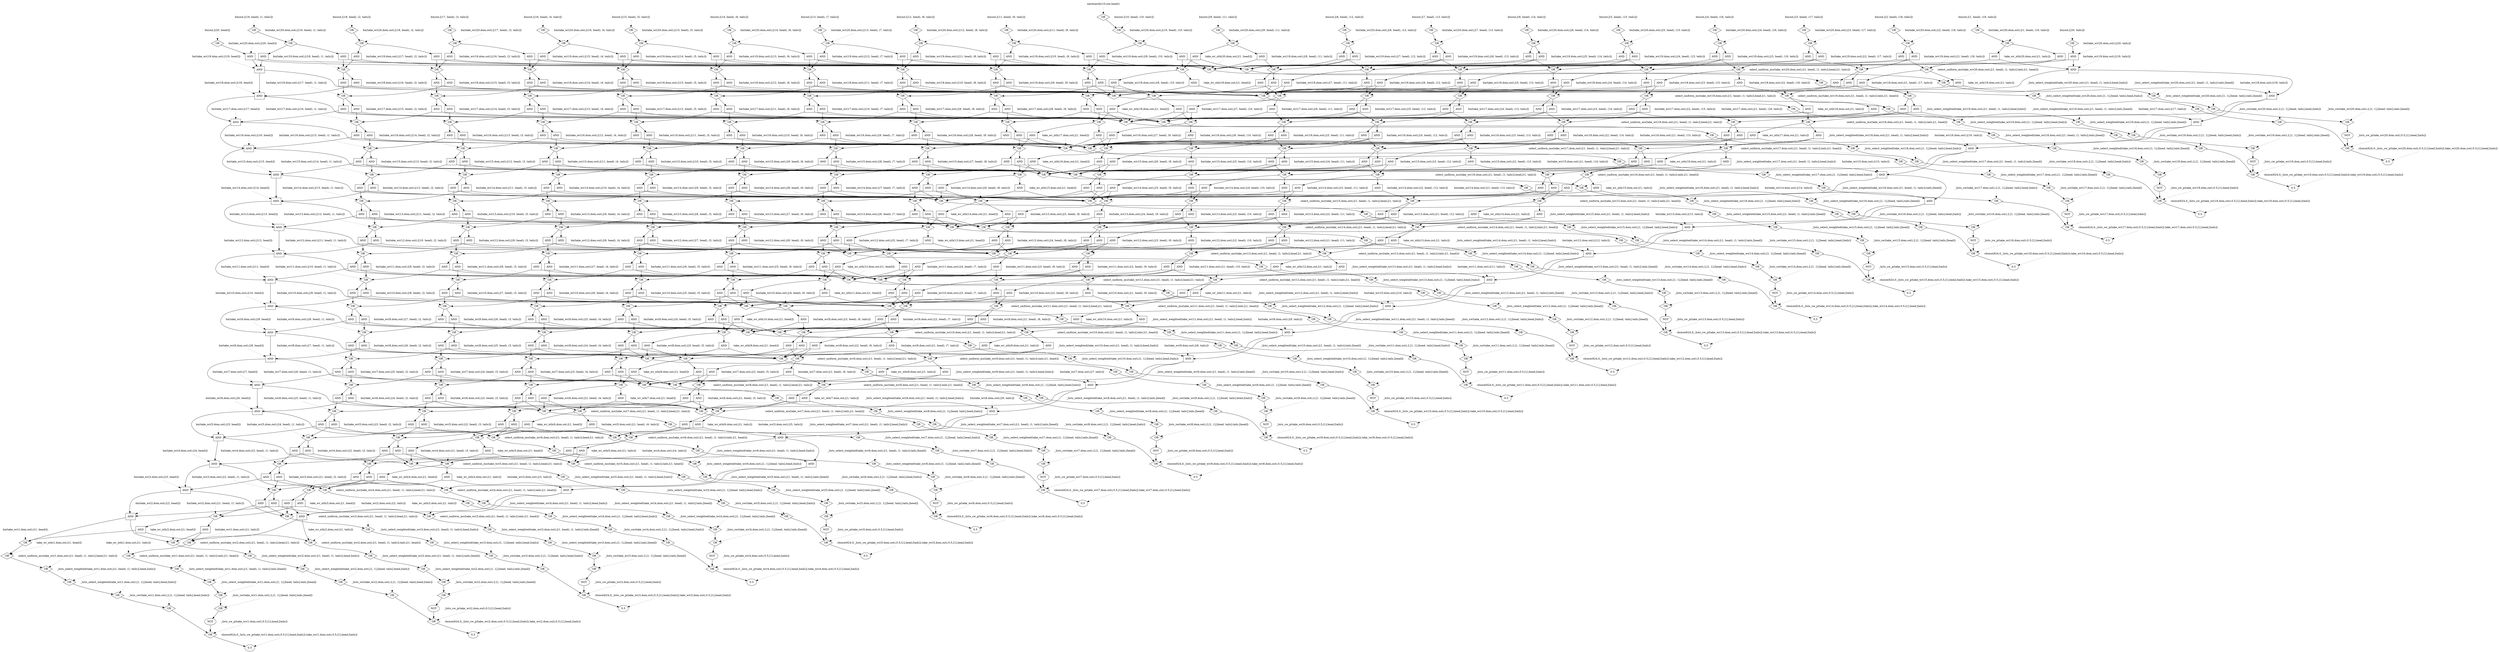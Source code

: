 digraph GP {
2 [label="OR", shape="diamond", style="filled", fillcolor="white"];
 2 -> 1;
3 [label="OR", shape="diamond", style="filled", fillcolor="white"];
 3 -> 2;
4 [label="OR", shape="diamond", style="filled", fillcolor="white"];
 -2 [label="NOT"];
-2 -> 2;
4 -> -2;
5 [label="OR", shape="diamond", style="filled", fillcolor="white"];
 5 -> 3;
6 [label="OR", shape="diamond", style="filled", fillcolor="white"];
 6 -> 4;
7 [label="OR", shape="diamond", style="filled", fillcolor="white"];
 7 -> 5;
8 [label="OR", shape="diamond", style="filled", fillcolor="white"];
 8 -> 6;
9 [label="OR", shape="diamond", style="filled", fillcolor="white"];
 9 -> 7;
10 [label="OR", shape="diamond", style="filled", fillcolor="white"];
 10 -> 8;
11 [label="OR", shape="diamond", style="filled", fillcolor="white"];
 11 -> 9;
12 [label="OR", shape="diamond", style="filled", fillcolor="white"];
 12 -> 10;
13 [label="OR", shape="diamond", style="filled", fillcolor="white"];
 13 -> 11;
14 [label="OR", shape="diamond", style="filled", fillcolor="white"];
 14 -> 12;
16 [label="OR", shape="diamond", style="filled", fillcolor="white"];
 16 -> 15;
17 [label="OR", shape="diamond", style="filled", fillcolor="white"];
 17 -> 16;
18 [label="OR", shape="diamond", style="filled", fillcolor="white"];
 -16 [label="NOT"];
-16 -> 16;
18 -> -16;
19 [label="OR", shape="diamond", style="filled", fillcolor="white"];
 19 -> 17;
20 [label="OR", shape="diamond", style="filled", fillcolor="white"];
 20 -> 18;
21 [label="OR", shape="diamond", style="filled", fillcolor="white"];
 21 -> 19;
22 [label="OR", shape="diamond", style="filled", fillcolor="white"];
 22 -> 20;
23 [label="OR", shape="diamond", style="filled", fillcolor="white"];
 23 -> 21;
24 [label="OR", shape="diamond", style="filled", fillcolor="white"];
 24 -> 22;
25 [label="OR", shape="diamond", style="filled", fillcolor="white"];
 25 -> 23;
26 [label="OR", shape="diamond", style="filled", fillcolor="white"];
 26 -> 24;
27 [label="AND", shape="box", style="filled", fillcolor="white"];
27 -> 13;
27 -> 25;
28 [label="AND", shape="box", style="filled", fillcolor="white"];
28 -> 13;
28 -> 26;
29 [label="AND", shape="box", style="filled", fillcolor="white"];
29 -> 14;
29 -> 25;
30 [label="AND", shape="box", style="filled", fillcolor="white"];
30 -> 14;
30 -> 26;
31 [label="OR", shape="diamond", style="filled", fillcolor="white"];
 31 -> 28;
31 -> 29;
33 [label="OR", shape="diamond", style="filled", fillcolor="white"];
 33 -> 32;
34 [label="OR", shape="diamond", style="filled", fillcolor="white"];
 34 -> 33;
35 [label="OR", shape="diamond", style="filled", fillcolor="white"];
 -33 [label="NOT"];
-33 -> 33;
35 -> -33;
36 [label="OR", shape="diamond", style="filled", fillcolor="white"];
 36 -> 34;
37 [label="OR", shape="diamond", style="filled", fillcolor="white"];
 37 -> 35;
38 [label="OR", shape="diamond", style="filled", fillcolor="white"];
 38 -> 36;
39 [label="OR", shape="diamond", style="filled", fillcolor="white"];
 39 -> 37;
40 [label="OR", shape="diamond", style="filled", fillcolor="white"];
 40 -> 38;
41 [label="OR", shape="diamond", style="filled", fillcolor="white"];
 41 -> 39;
42 [label="OR", shape="diamond", style="filled", fillcolor="white"];
 42 -> 40;
43 [label="OR", shape="diamond", style="filled", fillcolor="white"];
 43 -> 41;
44 [label="AND", shape="box", style="filled", fillcolor="white"];
44 -> 27;
44 -> 42;
45 [label="AND", shape="box", style="filled", fillcolor="white"];
45 -> 27;
45 -> 43;
46 [label="AND", shape="box", style="filled", fillcolor="white"];
46 -> 31;
46 -> 42;
47 [label="AND", shape="box", style="filled", fillcolor="white"];
47 -> 31;
47 -> 43;
48 [label="AND", shape="box", style="filled", fillcolor="white"];
48 -> 30;
48 -> 42;
49 [label="AND", shape="box", style="filled", fillcolor="white"];
49 -> 30;
49 -> 43;
50 [label="OR", shape="diamond", style="filled", fillcolor="white"];
 50 -> 45;
50 -> 46;
51 [label="OR", shape="diamond", style="filled", fillcolor="white"];
 51 -> 47;
51 -> 48;
53 [label="OR", shape="diamond", style="filled", fillcolor="white"];
 53 -> 52;
54 [label="OR", shape="diamond", style="filled", fillcolor="white"];
 54 -> 53;
55 [label="OR", shape="diamond", style="filled", fillcolor="white"];
 -53 [label="NOT"];
-53 -> 53;
55 -> -53;
56 [label="OR", shape="diamond", style="filled", fillcolor="white"];
 56 -> 54;
57 [label="OR", shape="diamond", style="filled", fillcolor="white"];
 57 -> 55;
58 [label="OR", shape="diamond", style="filled", fillcolor="white"];
 58 -> 56;
59 [label="OR", shape="diamond", style="filled", fillcolor="white"];
 59 -> 57;
60 [label="OR", shape="diamond", style="filled", fillcolor="white"];
 60 -> 58;
61 [label="OR", shape="diamond", style="filled", fillcolor="white"];
 61 -> 59;
62 [label="OR", shape="diamond", style="filled", fillcolor="white"];
 62 -> 60;
63 [label="OR", shape="diamond", style="filled", fillcolor="white"];
 63 -> 61;
64 [label="AND", shape="box", style="filled", fillcolor="white"];
64 -> 44;
64 -> 62;
65 [label="AND", shape="box", style="filled", fillcolor="white"];
65 -> 44;
65 -> 63;
66 [label="AND", shape="box", style="filled", fillcolor="white"];
66 -> 50;
66 -> 62;
67 [label="AND", shape="box", style="filled", fillcolor="white"];
67 -> 50;
67 -> 63;
68 [label="AND", shape="box", style="filled", fillcolor="white"];
68 -> 51;
68 -> 62;
69 [label="AND", shape="box", style="filled", fillcolor="white"];
69 -> 51;
69 -> 63;
70 [label="AND", shape="box", style="filled", fillcolor="white"];
70 -> 49;
70 -> 62;
71 [label="AND", shape="box", style="filled", fillcolor="white"];
71 -> 49;
71 -> 63;
72 [label="OR", shape="diamond", style="filled", fillcolor="white"];
 72 -> 65;
72 -> 66;
73 [label="OR", shape="diamond", style="filled", fillcolor="white"];
 73 -> 67;
73 -> 68;
74 [label="OR", shape="diamond", style="filled", fillcolor="white"];
 74 -> 69;
74 -> 70;
76 [label="OR", shape="diamond", style="filled", fillcolor="white"];
 76 -> 75;
77 [label="OR", shape="diamond", style="filled", fillcolor="white"];
 77 -> 76;
78 [label="OR", shape="diamond", style="filled", fillcolor="white"];
 -76 [label="NOT"];
-76 -> 76;
78 -> -76;
79 [label="OR", shape="diamond", style="filled", fillcolor="white"];
 79 -> 77;
80 [label="OR", shape="diamond", style="filled", fillcolor="white"];
 80 -> 78;
81 [label="OR", shape="diamond", style="filled", fillcolor="white"];
 81 -> 79;
82 [label="OR", shape="diamond", style="filled", fillcolor="white"];
 82 -> 80;
83 [label="OR", shape="diamond", style="filled", fillcolor="white"];
 83 -> 81;
84 [label="OR", shape="diamond", style="filled", fillcolor="white"];
 84 -> 82;
85 [label="OR", shape="diamond", style="filled", fillcolor="white"];
 85 -> 83;
86 [label="OR", shape="diamond", style="filled", fillcolor="white"];
 86 -> 84;
87 [label="AND", shape="box", style="filled", fillcolor="white"];
87 -> 64;
87 -> 85;
88 [label="AND", shape="box", style="filled", fillcolor="white"];
88 -> 64;
88 -> 86;
89 [label="AND", shape="box", style="filled", fillcolor="white"];
89 -> 72;
89 -> 85;
90 [label="AND", shape="box", style="filled", fillcolor="white"];
90 -> 72;
90 -> 86;
91 [label="AND", shape="box", style="filled", fillcolor="white"];
91 -> 73;
91 -> 85;
92 [label="AND", shape="box", style="filled", fillcolor="white"];
92 -> 73;
92 -> 86;
93 [label="AND", shape="box", style="filled", fillcolor="white"];
93 -> 74;
93 -> 85;
94 [label="AND", shape="box", style="filled", fillcolor="white"];
94 -> 74;
94 -> 86;
95 [label="AND", shape="box", style="filled", fillcolor="white"];
95 -> 71;
95 -> 85;
96 [label="AND", shape="box", style="filled", fillcolor="white"];
96 -> 71;
96 -> 86;
97 [label="OR", shape="diamond", style="filled", fillcolor="white"];
 97 -> 88;
97 -> 89;
98 [label="OR", shape="diamond", style="filled", fillcolor="white"];
 98 -> 90;
98 -> 91;
99 [label="OR", shape="diamond", style="filled", fillcolor="white"];
 99 -> 92;
99 -> 93;
100 [label="OR", shape="diamond", style="filled", fillcolor="white"];
 100 -> 94;
100 -> 95;
102 [label="OR", shape="diamond", style="filled", fillcolor="white"];
 102 -> 101;
103 [label="OR", shape="diamond", style="filled", fillcolor="white"];
 103 -> 102;
104 [label="OR", shape="diamond", style="filled", fillcolor="white"];
 -102 [label="NOT"];
-102 -> 102;
104 -> -102;
105 [label="OR", shape="diamond", style="filled", fillcolor="white"];
 105 -> 103;
106 [label="OR", shape="diamond", style="filled", fillcolor="white"];
 106 -> 104;
107 [label="OR", shape="diamond", style="filled", fillcolor="white"];
 107 -> 105;
108 [label="OR", shape="diamond", style="filled", fillcolor="white"];
 108 -> 106;
109 [label="OR", shape="diamond", style="filled", fillcolor="white"];
 109 -> 107;
110 [label="OR", shape="diamond", style="filled", fillcolor="white"];
 110 -> 108;
111 [label="OR", shape="diamond", style="filled", fillcolor="white"];
 111 -> 109;
112 [label="OR", shape="diamond", style="filled", fillcolor="white"];
 112 -> 110;
113 [label="AND", shape="box", style="filled", fillcolor="white"];
113 -> 87;
113 -> 111;
114 [label="AND", shape="box", style="filled", fillcolor="white"];
114 -> 87;
114 -> 112;
115 [label="AND", shape="box", style="filled", fillcolor="white"];
115 -> 97;
115 -> 111;
116 [label="AND", shape="box", style="filled", fillcolor="white"];
116 -> 97;
116 -> 112;
117 [label="AND", shape="box", style="filled", fillcolor="white"];
117 -> 98;
117 -> 111;
118 [label="AND", shape="box", style="filled", fillcolor="white"];
118 -> 98;
118 -> 112;
119 [label="AND", shape="box", style="filled", fillcolor="white"];
119 -> 99;
119 -> 111;
120 [label="AND", shape="box", style="filled", fillcolor="white"];
120 -> 99;
120 -> 112;
121 [label="AND", shape="box", style="filled", fillcolor="white"];
121 -> 100;
121 -> 111;
122 [label="AND", shape="box", style="filled", fillcolor="white"];
122 -> 100;
122 -> 112;
123 [label="AND", shape="box", style="filled", fillcolor="white"];
123 -> 96;
123 -> 111;
124 [label="AND", shape="box", style="filled", fillcolor="white"];
124 -> 96;
124 -> 112;
125 [label="OR", shape="diamond", style="filled", fillcolor="white"];
 125 -> 114;
125 -> 115;
126 [label="OR", shape="diamond", style="filled", fillcolor="white"];
 126 -> 116;
126 -> 117;
127 [label="OR", shape="diamond", style="filled", fillcolor="white"];
 127 -> 118;
127 -> 119;
128 [label="OR", shape="diamond", style="filled", fillcolor="white"];
 128 -> 120;
128 -> 121;
129 [label="OR", shape="diamond", style="filled", fillcolor="white"];
 129 -> 122;
129 -> 123;
131 [label="OR", shape="diamond", style="filled", fillcolor="white"];
 131 -> 130;
132 [label="OR", shape="diamond", style="filled", fillcolor="white"];
 132 -> 131;
133 [label="OR", shape="diamond", style="filled", fillcolor="white"];
 -131 [label="NOT"];
-131 -> 131;
133 -> -131;
134 [label="OR", shape="diamond", style="filled", fillcolor="white"];
 134 -> 132;
135 [label="OR", shape="diamond", style="filled", fillcolor="white"];
 135 -> 133;
136 [label="OR", shape="diamond", style="filled", fillcolor="white"];
 136 -> 134;
137 [label="OR", shape="diamond", style="filled", fillcolor="white"];
 137 -> 135;
138 [label="OR", shape="diamond", style="filled", fillcolor="white"];
 138 -> 136;
139 [label="OR", shape="diamond", style="filled", fillcolor="white"];
 139 -> 137;
140 [label="OR", shape="diamond", style="filled", fillcolor="white"];
 140 -> 138;
141 [label="OR", shape="diamond", style="filled", fillcolor="white"];
 141 -> 139;
142 [label="AND", shape="box", style="filled", fillcolor="white"];
142 -> 113;
142 -> 140;
143 [label="AND", shape="box", style="filled", fillcolor="white"];
143 -> 113;
143 -> 141;
144 [label="AND", shape="box", style="filled", fillcolor="white"];
144 -> 125;
144 -> 140;
145 [label="AND", shape="box", style="filled", fillcolor="white"];
145 -> 125;
145 -> 141;
146 [label="AND", shape="box", style="filled", fillcolor="white"];
146 -> 126;
146 -> 140;
147 [label="AND", shape="box", style="filled", fillcolor="white"];
147 -> 126;
147 -> 141;
148 [label="AND", shape="box", style="filled", fillcolor="white"];
148 -> 127;
148 -> 140;
149 [label="AND", shape="box", style="filled", fillcolor="white"];
149 -> 127;
149 -> 141;
150 [label="AND", shape="box", style="filled", fillcolor="white"];
150 -> 128;
150 -> 140;
151 [label="AND", shape="box", style="filled", fillcolor="white"];
151 -> 128;
151 -> 141;
152 [label="AND", shape="box", style="filled", fillcolor="white"];
152 -> 129;
152 -> 140;
153 [label="AND", shape="box", style="filled", fillcolor="white"];
153 -> 129;
153 -> 141;
154 [label="AND", shape="box", style="filled", fillcolor="white"];
154 -> 124;
154 -> 140;
155 [label="AND", shape="box", style="filled", fillcolor="white"];
155 -> 124;
155 -> 141;
156 [label="OR", shape="diamond", style="filled", fillcolor="white"];
 156 -> 143;
156 -> 144;
157 [label="OR", shape="diamond", style="filled", fillcolor="white"];
 157 -> 145;
157 -> 146;
158 [label="OR", shape="diamond", style="filled", fillcolor="white"];
 158 -> 147;
158 -> 148;
159 [label="OR", shape="diamond", style="filled", fillcolor="white"];
 159 -> 149;
159 -> 150;
160 [label="OR", shape="diamond", style="filled", fillcolor="white"];
 160 -> 151;
160 -> 152;
161 [label="OR", shape="diamond", style="filled", fillcolor="white"];
 161 -> 153;
161 -> 154;
163 [label="OR", shape="diamond", style="filled", fillcolor="white"];
 163 -> 162;
164 [label="OR", shape="diamond", style="filled", fillcolor="white"];
 164 -> 163;
165 [label="OR", shape="diamond", style="filled", fillcolor="white"];
 -163 [label="NOT"];
-163 -> 163;
165 -> -163;
166 [label="OR", shape="diamond", style="filled", fillcolor="white"];
 166 -> 164;
167 [label="OR", shape="diamond", style="filled", fillcolor="white"];
 167 -> 165;
168 [label="OR", shape="diamond", style="filled", fillcolor="white"];
 168 -> 166;
169 [label="OR", shape="diamond", style="filled", fillcolor="white"];
 169 -> 167;
170 [label="OR", shape="diamond", style="filled", fillcolor="white"];
 170 -> 168;
171 [label="OR", shape="diamond", style="filled", fillcolor="white"];
 171 -> 169;
172 [label="OR", shape="diamond", style="filled", fillcolor="white"];
 172 -> 170;
173 [label="OR", shape="diamond", style="filled", fillcolor="white"];
 173 -> 171;
174 [label="AND", shape="box", style="filled", fillcolor="white"];
174 -> 142;
174 -> 172;
175 [label="AND", shape="box", style="filled", fillcolor="white"];
175 -> 142;
175 -> 173;
176 [label="AND", shape="box", style="filled", fillcolor="white"];
176 -> 156;
176 -> 172;
177 [label="AND", shape="box", style="filled", fillcolor="white"];
177 -> 156;
177 -> 173;
178 [label="AND", shape="box", style="filled", fillcolor="white"];
178 -> 157;
178 -> 172;
179 [label="AND", shape="box", style="filled", fillcolor="white"];
179 -> 157;
179 -> 173;
180 [label="AND", shape="box", style="filled", fillcolor="white"];
180 -> 158;
180 -> 172;
181 [label="AND", shape="box", style="filled", fillcolor="white"];
181 -> 158;
181 -> 173;
182 [label="AND", shape="box", style="filled", fillcolor="white"];
182 -> 159;
182 -> 172;
183 [label="AND", shape="box", style="filled", fillcolor="white"];
183 -> 159;
183 -> 173;
184 [label="AND", shape="box", style="filled", fillcolor="white"];
184 -> 160;
184 -> 172;
185 [label="AND", shape="box", style="filled", fillcolor="white"];
185 -> 160;
185 -> 173;
186 [label="AND", shape="box", style="filled", fillcolor="white"];
186 -> 161;
186 -> 172;
187 [label="AND", shape="box", style="filled", fillcolor="white"];
187 -> 161;
187 -> 173;
188 [label="AND", shape="box", style="filled", fillcolor="white"];
188 -> 155;
188 -> 172;
189 [label="AND", shape="box", style="filled", fillcolor="white"];
189 -> 155;
189 -> 173;
190 [label="OR", shape="diamond", style="filled", fillcolor="white"];
 190 -> 175;
190 -> 176;
191 [label="OR", shape="diamond", style="filled", fillcolor="white"];
 191 -> 177;
191 -> 178;
192 [label="OR", shape="diamond", style="filled", fillcolor="white"];
 192 -> 179;
192 -> 180;
193 [label="OR", shape="diamond", style="filled", fillcolor="white"];
 193 -> 181;
193 -> 182;
194 [label="OR", shape="diamond", style="filled", fillcolor="white"];
 194 -> 183;
194 -> 184;
195 [label="OR", shape="diamond", style="filled", fillcolor="white"];
 195 -> 185;
195 -> 186;
196 [label="OR", shape="diamond", style="filled", fillcolor="white"];
 196 -> 187;
196 -> 188;
198 [label="OR", shape="diamond", style="filled", fillcolor="white"];
 198 -> 197;
199 [label="OR", shape="diamond", style="filled", fillcolor="white"];
 199 -> 198;
200 [label="OR", shape="diamond", style="filled", fillcolor="white"];
 -198 [label="NOT"];
-198 -> 198;
200 -> -198;
201 [label="OR", shape="diamond", style="filled", fillcolor="white"];
 201 -> 199;
202 [label="OR", shape="diamond", style="filled", fillcolor="white"];
 202 -> 200;
203 [label="OR", shape="diamond", style="filled", fillcolor="white"];
 203 -> 201;
204 [label="OR", shape="diamond", style="filled", fillcolor="white"];
 204 -> 202;
205 [label="OR", shape="diamond", style="filled", fillcolor="white"];
 205 -> 203;
206 [label="OR", shape="diamond", style="filled", fillcolor="white"];
 206 -> 204;
207 [label="OR", shape="diamond", style="filled", fillcolor="white"];
 207 -> 205;
208 [label="OR", shape="diamond", style="filled", fillcolor="white"];
 208 -> 206;
209 [label="AND", shape="box", style="filled", fillcolor="white"];
209 -> 174;
209 -> 207;
210 [label="AND", shape="box", style="filled", fillcolor="white"];
210 -> 174;
210 -> 208;
211 [label="AND", shape="box", style="filled", fillcolor="white"];
211 -> 190;
211 -> 207;
212 [label="AND", shape="box", style="filled", fillcolor="white"];
212 -> 190;
212 -> 208;
213 [label="AND", shape="box", style="filled", fillcolor="white"];
213 -> 191;
213 -> 207;
214 [label="AND", shape="box", style="filled", fillcolor="white"];
214 -> 191;
214 -> 208;
215 [label="AND", shape="box", style="filled", fillcolor="white"];
215 -> 192;
215 -> 207;
216 [label="AND", shape="box", style="filled", fillcolor="white"];
216 -> 192;
216 -> 208;
217 [label="AND", shape="box", style="filled", fillcolor="white"];
217 -> 193;
217 -> 207;
218 [label="AND", shape="box", style="filled", fillcolor="white"];
218 -> 193;
218 -> 208;
219 [label="AND", shape="box", style="filled", fillcolor="white"];
219 -> 194;
219 -> 207;
220 [label="AND", shape="box", style="filled", fillcolor="white"];
220 -> 194;
220 -> 208;
221 [label="AND", shape="box", style="filled", fillcolor="white"];
221 -> 195;
221 -> 207;
222 [label="AND", shape="box", style="filled", fillcolor="white"];
222 -> 195;
222 -> 208;
223 [label="AND", shape="box", style="filled", fillcolor="white"];
223 -> 196;
223 -> 207;
224 [label="AND", shape="box", style="filled", fillcolor="white"];
224 -> 196;
224 -> 208;
225 [label="AND", shape="box", style="filled", fillcolor="white"];
225 -> 189;
225 -> 207;
226 [label="AND", shape="box", style="filled", fillcolor="white"];
226 -> 189;
226 -> 208;
227 [label="OR", shape="diamond", style="filled", fillcolor="white"];
 227 -> 210;
227 -> 211;
228 [label="OR", shape="diamond", style="filled", fillcolor="white"];
 228 -> 212;
228 -> 213;
229 [label="OR", shape="diamond", style="filled", fillcolor="white"];
 229 -> 214;
229 -> 215;
230 [label="OR", shape="diamond", style="filled", fillcolor="white"];
 230 -> 216;
230 -> 217;
231 [label="OR", shape="diamond", style="filled", fillcolor="white"];
 231 -> 218;
231 -> 219;
232 [label="OR", shape="diamond", style="filled", fillcolor="white"];
 232 -> 220;
232 -> 221;
233 [label="OR", shape="diamond", style="filled", fillcolor="white"];
 233 -> 222;
233 -> 223;
234 [label="OR", shape="diamond", style="filled", fillcolor="white"];
 234 -> 224;
234 -> 225;
236 [label="OR", shape="diamond", style="filled", fillcolor="white"];
 236 -> 235;
237 [label="OR", shape="diamond", style="filled", fillcolor="white"];
 237 -> 236;
238 [label="OR", shape="diamond", style="filled", fillcolor="white"];
 -236 [label="NOT"];
-236 -> 236;
238 -> -236;
239 [label="OR", shape="diamond", style="filled", fillcolor="white"];
 239 -> 237;
240 [label="OR", shape="diamond", style="filled", fillcolor="white"];
 240 -> 238;
241 [label="OR", shape="diamond", style="filled", fillcolor="white"];
 241 -> 239;
242 [label="OR", shape="diamond", style="filled", fillcolor="white"];
 242 -> 240;
243 [label="OR", shape="diamond", style="filled", fillcolor="white"];
 243 -> 241;
244 [label="OR", shape="diamond", style="filled", fillcolor="white"];
 244 -> 242;
245 [label="OR", shape="diamond", style="filled", fillcolor="white"];
 245 -> 243;
246 [label="OR", shape="diamond", style="filled", fillcolor="white"];
 246 -> 244;
247 [label="AND", shape="box", style="filled", fillcolor="white"];
247 -> 209;
247 -> 245;
248 [label="AND", shape="box", style="filled", fillcolor="white"];
248 -> 209;
248 -> 246;
249 [label="AND", shape="box", style="filled", fillcolor="white"];
249 -> 227;
249 -> 245;
250 [label="AND", shape="box", style="filled", fillcolor="white"];
250 -> 227;
250 -> 246;
251 [label="AND", shape="box", style="filled", fillcolor="white"];
251 -> 228;
251 -> 245;
252 [label="AND", shape="box", style="filled", fillcolor="white"];
252 -> 228;
252 -> 246;
253 [label="AND", shape="box", style="filled", fillcolor="white"];
253 -> 229;
253 -> 245;
254 [label="AND", shape="box", style="filled", fillcolor="white"];
254 -> 229;
254 -> 246;
255 [label="AND", shape="box", style="filled", fillcolor="white"];
255 -> 230;
255 -> 245;
256 [label="AND", shape="box", style="filled", fillcolor="white"];
256 -> 230;
256 -> 246;
257 [label="AND", shape="box", style="filled", fillcolor="white"];
257 -> 231;
257 -> 245;
258 [label="AND", shape="box", style="filled", fillcolor="white"];
258 -> 231;
258 -> 246;
259 [label="AND", shape="box", style="filled", fillcolor="white"];
259 -> 232;
259 -> 245;
260 [label="AND", shape="box", style="filled", fillcolor="white"];
260 -> 232;
260 -> 246;
261 [label="AND", shape="box", style="filled", fillcolor="white"];
261 -> 233;
261 -> 245;
262 [label="AND", shape="box", style="filled", fillcolor="white"];
262 -> 233;
262 -> 246;
263 [label="AND", shape="box", style="filled", fillcolor="white"];
263 -> 234;
263 -> 245;
264 [label="AND", shape="box", style="filled", fillcolor="white"];
264 -> 234;
264 -> 246;
265 [label="AND", shape="box", style="filled", fillcolor="white"];
265 -> 226;
265 -> 245;
266 [label="AND", shape="box", style="filled", fillcolor="white"];
266 -> 226;
266 -> 246;
267 [label="OR", shape="diamond", style="filled", fillcolor="white"];
 267 -> 248;
267 -> 249;
268 [label="OR", shape="diamond", style="filled", fillcolor="white"];
 268 -> 250;
268 -> 251;
269 [label="OR", shape="diamond", style="filled", fillcolor="white"];
 269 -> 252;
269 -> 253;
270 [label="OR", shape="diamond", style="filled", fillcolor="white"];
 270 -> 254;
270 -> 255;
271 [label="OR", shape="diamond", style="filled", fillcolor="white"];
 271 -> 256;
271 -> 257;
272 [label="OR", shape="diamond", style="filled", fillcolor="white"];
 272 -> 258;
272 -> 259;
273 [label="OR", shape="diamond", style="filled", fillcolor="white"];
 273 -> 260;
273 -> 261;
274 [label="OR", shape="diamond", style="filled", fillcolor="white"];
 274 -> 262;
274 -> 263;
275 [label="OR", shape="diamond", style="filled", fillcolor="white"];
 275 -> 264;
275 -> 265;
277 [label="OR", shape="diamond", style="filled", fillcolor="white"];
 277 -> 276;
278 [label="OR", shape="diamond", style="filled", fillcolor="white"];
 278 -> 277;
279 [label="OR", shape="diamond", style="filled", fillcolor="white"];
 -277 [label="NOT"];
-277 -> 277;
279 -> -277;
280 [label="OR", shape="diamond", style="filled", fillcolor="white"];
 280 -> 278;
281 [label="OR", shape="diamond", style="filled", fillcolor="white"];
 281 -> 279;
282 [label="OR", shape="diamond", style="filled", fillcolor="white"];
 282 -> 280;
283 [label="OR", shape="diamond", style="filled", fillcolor="white"];
 283 -> 281;
284 [label="OR", shape="diamond", style="filled", fillcolor="white"];
 284 -> 282;
285 [label="OR", shape="diamond", style="filled", fillcolor="white"];
 285 -> 283;
286 [label="OR", shape="diamond", style="filled", fillcolor="white"];
 286 -> 284;
287 [label="OR", shape="diamond", style="filled", fillcolor="white"];
 287 -> 285;
288 [label="AND", shape="box", style="filled", fillcolor="white"];
288 -> 247;
288 -> 286;
289 [label="AND", shape="box", style="filled", fillcolor="white"];
289 -> 247;
289 -> 287;
290 [label="AND", shape="box", style="filled", fillcolor="white"];
290 -> 267;
290 -> 286;
291 [label="AND", shape="box", style="filled", fillcolor="white"];
291 -> 267;
291 -> 287;
292 [label="AND", shape="box", style="filled", fillcolor="white"];
292 -> 268;
292 -> 286;
293 [label="AND", shape="box", style="filled", fillcolor="white"];
293 -> 268;
293 -> 287;
294 [label="AND", shape="box", style="filled", fillcolor="white"];
294 -> 269;
294 -> 286;
295 [label="AND", shape="box", style="filled", fillcolor="white"];
295 -> 269;
295 -> 287;
296 [label="AND", shape="box", style="filled", fillcolor="white"];
296 -> 270;
296 -> 286;
297 [label="AND", shape="box", style="filled", fillcolor="white"];
297 -> 270;
297 -> 287;
298 [label="AND", shape="box", style="filled", fillcolor="white"];
298 -> 271;
298 -> 286;
299 [label="AND", shape="box", style="filled", fillcolor="white"];
299 -> 271;
299 -> 287;
300 [label="AND", shape="box", style="filled", fillcolor="white"];
300 -> 272;
300 -> 286;
301 [label="AND", shape="box", style="filled", fillcolor="white"];
301 -> 272;
301 -> 287;
302 [label="AND", shape="box", style="filled", fillcolor="white"];
302 -> 273;
302 -> 286;
303 [label="AND", shape="box", style="filled", fillcolor="white"];
303 -> 273;
303 -> 287;
304 [label="AND", shape="box", style="filled", fillcolor="white"];
304 -> 274;
304 -> 286;
305 [label="AND", shape="box", style="filled", fillcolor="white"];
305 -> 274;
305 -> 287;
306 [label="AND", shape="box", style="filled", fillcolor="white"];
306 -> 275;
306 -> 286;
307 [label="AND", shape="box", style="filled", fillcolor="white"];
307 -> 275;
307 -> 287;
308 [label="AND", shape="box", style="filled", fillcolor="white"];
308 -> 266;
308 -> 286;
309 [label="AND", shape="box", style="filled", fillcolor="white"];
309 -> 266;
309 -> 287;
310 [label="OR", shape="diamond", style="filled", fillcolor="white"];
 310 -> 289;
310 -> 290;
311 [label="OR", shape="diamond", style="filled", fillcolor="white"];
 311 -> 291;
311 -> 292;
312 [label="OR", shape="diamond", style="filled", fillcolor="white"];
 312 -> 293;
312 -> 294;
313 [label="OR", shape="diamond", style="filled", fillcolor="white"];
 313 -> 295;
313 -> 296;
314 [label="OR", shape="diamond", style="filled", fillcolor="white"];
 314 -> 297;
314 -> 298;
315 [label="OR", shape="diamond", style="filled", fillcolor="white"];
 315 -> 299;
315 -> 300;
316 [label="OR", shape="diamond", style="filled", fillcolor="white"];
 316 -> 301;
316 -> 302;
317 [label="OR", shape="diamond", style="filled", fillcolor="white"];
 317 -> 303;
317 -> 304;
318 [label="OR", shape="diamond", style="filled", fillcolor="white"];
 318 -> 305;
318 -> 306;
319 [label="OR", shape="diamond", style="filled", fillcolor="white"];
 319 -> 307;
319 -> 308;
321 [label="OR", shape="diamond", style="filled", fillcolor="white"];
 321 -> 320;
322 [label="OR", shape="diamond", style="filled", fillcolor="white"];
 322 -> 321;
323 [label="OR", shape="diamond", style="filled", fillcolor="white"];
 -321 [label="NOT"];
-321 -> 321;
323 -> -321;
324 [label="OR", shape="diamond", style="filled", fillcolor="white"];
 324 -> 322;
325 [label="OR", shape="diamond", style="filled", fillcolor="white"];
 325 -> 323;
326 [label="OR", shape="diamond", style="filled", fillcolor="white"];
 326 -> 324;
327 [label="OR", shape="diamond", style="filled", fillcolor="white"];
 327 -> 325;
328 [label="OR", shape="diamond", style="filled", fillcolor="white"];
 328 -> 326;
329 [label="OR", shape="diamond", style="filled", fillcolor="white"];
 329 -> 327;
330 [label="OR", shape="diamond", style="filled", fillcolor="white"];
 330 -> 328;
331 [label="OR", shape="diamond", style="filled", fillcolor="white"];
 331 -> 329;
332 [label="AND", shape="box", style="filled", fillcolor="white"];
332 -> 288;
332 -> 330;
333 [label="AND", shape="box", style="filled", fillcolor="white"];
333 -> 288;
333 -> 331;
334 [label="AND", shape="box", style="filled", fillcolor="white"];
334 -> 310;
334 -> 330;
335 [label="AND", shape="box", style="filled", fillcolor="white"];
335 -> 310;
335 -> 331;
336 [label="AND", shape="box", style="filled", fillcolor="white"];
336 -> 311;
336 -> 330;
337 [label="AND", shape="box", style="filled", fillcolor="white"];
337 -> 311;
337 -> 331;
338 [label="AND", shape="box", style="filled", fillcolor="white"];
338 -> 312;
338 -> 330;
339 [label="AND", shape="box", style="filled", fillcolor="white"];
339 -> 312;
339 -> 331;
340 [label="AND", shape="box", style="filled", fillcolor="white"];
340 -> 313;
340 -> 330;
341 [label="AND", shape="box", style="filled", fillcolor="white"];
341 -> 313;
341 -> 331;
342 [label="AND", shape="box", style="filled", fillcolor="white"];
342 -> 314;
342 -> 330;
343 [label="AND", shape="box", style="filled", fillcolor="white"];
343 -> 314;
343 -> 331;
344 [label="AND", shape="box", style="filled", fillcolor="white"];
344 -> 315;
344 -> 330;
345 [label="AND", shape="box", style="filled", fillcolor="white"];
345 -> 315;
345 -> 331;
346 [label="AND", shape="box", style="filled", fillcolor="white"];
346 -> 316;
346 -> 330;
347 [label="AND", shape="box", style="filled", fillcolor="white"];
347 -> 316;
347 -> 331;
348 [label="AND", shape="box", style="filled", fillcolor="white"];
348 -> 317;
348 -> 330;
349 [label="AND", shape="box", style="filled", fillcolor="white"];
349 -> 317;
349 -> 331;
350 [label="AND", shape="box", style="filled", fillcolor="white"];
350 -> 318;
350 -> 330;
351 [label="AND", shape="box", style="filled", fillcolor="white"];
351 -> 318;
351 -> 331;
352 [label="AND", shape="box", style="filled", fillcolor="white"];
352 -> 319;
352 -> 330;
353 [label="AND", shape="box", style="filled", fillcolor="white"];
353 -> 319;
353 -> 331;
354 [label="AND", shape="box", style="filled", fillcolor="white"];
354 -> 309;
354 -> 330;
355 [label="AND", shape="box", style="filled", fillcolor="white"];
355 -> 309;
355 -> 331;
356 [label="OR", shape="diamond", style="filled", fillcolor="white"];
 356 -> 333;
356 -> 334;
357 [label="OR", shape="diamond", style="filled", fillcolor="white"];
 357 -> 335;
357 -> 336;
358 [label="OR", shape="diamond", style="filled", fillcolor="white"];
 358 -> 337;
358 -> 338;
359 [label="OR", shape="diamond", style="filled", fillcolor="white"];
 359 -> 339;
359 -> 340;
360 [label="OR", shape="diamond", style="filled", fillcolor="white"];
 360 -> 341;
360 -> 342;
361 [label="OR", shape="diamond", style="filled", fillcolor="white"];
 361 -> 343;
361 -> 344;
362 [label="OR", shape="diamond", style="filled", fillcolor="white"];
 362 -> 345;
362 -> 346;
363 [label="OR", shape="diamond", style="filled", fillcolor="white"];
 363 -> 347;
363 -> 348;
364 [label="OR", shape="diamond", style="filled", fillcolor="white"];
 364 -> 349;
364 -> 350;
365 [label="OR", shape="diamond", style="filled", fillcolor="white"];
 365 -> 351;
365 -> 352;
366 [label="OR", shape="diamond", style="filled", fillcolor="white"];
 366 -> 353;
366 -> 354;
368 [label="OR", shape="diamond", style="filled", fillcolor="white"];
 368 -> 367;
369 [label="OR", shape="diamond", style="filled", fillcolor="white"];
 369 -> 368;
370 [label="OR", shape="diamond", style="filled", fillcolor="white"];
 -368 [label="NOT"];
-368 -> 368;
370 -> -368;
371 [label="OR", shape="diamond", style="filled", fillcolor="white"];
 371 -> 369;
372 [label="OR", shape="diamond", style="filled", fillcolor="white"];
 372 -> 370;
373 [label="OR", shape="diamond", style="filled", fillcolor="white"];
 373 -> 371;
374 [label="OR", shape="diamond", style="filled", fillcolor="white"];
 374 -> 372;
375 [label="OR", shape="diamond", style="filled", fillcolor="white"];
 375 -> 373;
376 [label="OR", shape="diamond", style="filled", fillcolor="white"];
 376 -> 374;
377 [label="OR", shape="diamond", style="filled", fillcolor="white"];
 377 -> 375;
378 [label="OR", shape="diamond", style="filled", fillcolor="white"];
 378 -> 376;
379 [label="AND", shape="box", style="filled", fillcolor="white"];
379 -> 332;
379 -> 377;
380 [label="AND", shape="box", style="filled", fillcolor="white"];
380 -> 332;
380 -> 378;
381 [label="AND", shape="box", style="filled", fillcolor="white"];
381 -> 356;
381 -> 377;
382 [label="AND", shape="box", style="filled", fillcolor="white"];
382 -> 356;
382 -> 378;
383 [label="AND", shape="box", style="filled", fillcolor="white"];
383 -> 357;
383 -> 377;
384 [label="AND", shape="box", style="filled", fillcolor="white"];
384 -> 357;
384 -> 378;
385 [label="AND", shape="box", style="filled", fillcolor="white"];
385 -> 358;
385 -> 377;
386 [label="AND", shape="box", style="filled", fillcolor="white"];
386 -> 358;
386 -> 378;
387 [label="AND", shape="box", style="filled", fillcolor="white"];
387 -> 359;
387 -> 377;
388 [label="AND", shape="box", style="filled", fillcolor="white"];
388 -> 359;
388 -> 378;
389 [label="AND", shape="box", style="filled", fillcolor="white"];
389 -> 360;
389 -> 377;
390 [label="AND", shape="box", style="filled", fillcolor="white"];
390 -> 360;
390 -> 378;
391 [label="AND", shape="box", style="filled", fillcolor="white"];
391 -> 361;
391 -> 377;
392 [label="AND", shape="box", style="filled", fillcolor="white"];
392 -> 361;
392 -> 378;
393 [label="AND", shape="box", style="filled", fillcolor="white"];
393 -> 362;
393 -> 377;
394 [label="AND", shape="box", style="filled", fillcolor="white"];
394 -> 362;
394 -> 378;
395 [label="AND", shape="box", style="filled", fillcolor="white"];
395 -> 363;
395 -> 377;
396 [label="AND", shape="box", style="filled", fillcolor="white"];
396 -> 363;
396 -> 378;
397 [label="AND", shape="box", style="filled", fillcolor="white"];
397 -> 364;
397 -> 377;
398 [label="AND", shape="box", style="filled", fillcolor="white"];
398 -> 364;
398 -> 378;
399 [label="AND", shape="box", style="filled", fillcolor="white"];
399 -> 365;
399 -> 377;
400 [label="AND", shape="box", style="filled", fillcolor="white"];
400 -> 365;
400 -> 378;
401 [label="AND", shape="box", style="filled", fillcolor="white"];
401 -> 366;
401 -> 377;
402 [label="AND", shape="box", style="filled", fillcolor="white"];
402 -> 366;
402 -> 378;
403 [label="AND", shape="box", style="filled", fillcolor="white"];
403 -> 355;
403 -> 377;
404 [label="AND", shape="box", style="filled", fillcolor="white"];
404 -> 355;
404 -> 378;
405 [label="OR", shape="diamond", style="filled", fillcolor="white"];
 405 -> 380;
405 -> 381;
406 [label="OR", shape="diamond", style="filled", fillcolor="white"];
 406 -> 382;
406 -> 383;
407 [label="OR", shape="diamond", style="filled", fillcolor="white"];
 407 -> 384;
407 -> 385;
408 [label="OR", shape="diamond", style="filled", fillcolor="white"];
 408 -> 386;
408 -> 387;
409 [label="OR", shape="diamond", style="filled", fillcolor="white"];
 409 -> 388;
409 -> 389;
410 [label="OR", shape="diamond", style="filled", fillcolor="white"];
 410 -> 390;
410 -> 391;
411 [label="OR", shape="diamond", style="filled", fillcolor="white"];
 411 -> 392;
411 -> 393;
412 [label="OR", shape="diamond", style="filled", fillcolor="white"];
 412 -> 394;
412 -> 395;
413 [label="OR", shape="diamond", style="filled", fillcolor="white"];
 413 -> 396;
413 -> 397;
414 [label="OR", shape="diamond", style="filled", fillcolor="white"];
 414 -> 398;
414 -> 399;
415 [label="OR", shape="diamond", style="filled", fillcolor="white"];
 415 -> 400;
415 -> 401;
416 [label="OR", shape="diamond", style="filled", fillcolor="white"];
 416 -> 402;
416 -> 403;
418 [label="OR", shape="diamond", style="filled", fillcolor="white"];
 418 -> 417;
419 [label="OR", shape="diamond", style="filled", fillcolor="white"];
 419 -> 418;
420 [label="OR", shape="diamond", style="filled", fillcolor="white"];
 -418 [label="NOT"];
-418 -> 418;
420 -> -418;
421 [label="OR", shape="diamond", style="filled", fillcolor="white"];
 421 -> 419;
422 [label="OR", shape="diamond", style="filled", fillcolor="white"];
 422 -> 420;
423 [label="OR", shape="diamond", style="filled", fillcolor="white"];
 423 -> 421;
424 [label="OR", shape="diamond", style="filled", fillcolor="white"];
 424 -> 422;
425 [label="OR", shape="diamond", style="filled", fillcolor="white"];
 425 -> 423;
426 [label="OR", shape="diamond", style="filled", fillcolor="white"];
 426 -> 424;
427 [label="OR", shape="diamond", style="filled", fillcolor="white"];
 427 -> 425;
428 [label="OR", shape="diamond", style="filled", fillcolor="white"];
 428 -> 426;
429 [label="AND", shape="box", style="filled", fillcolor="white"];
429 -> 379;
429 -> 427;
430 [label="AND", shape="box", style="filled", fillcolor="white"];
430 -> 379;
430 -> 428;
431 [label="AND", shape="box", style="filled", fillcolor="white"];
431 -> 405;
431 -> 427;
432 [label="AND", shape="box", style="filled", fillcolor="white"];
432 -> 405;
432 -> 428;
433 [label="AND", shape="box", style="filled", fillcolor="white"];
433 -> 406;
433 -> 427;
434 [label="AND", shape="box", style="filled", fillcolor="white"];
434 -> 406;
434 -> 428;
435 [label="AND", shape="box", style="filled", fillcolor="white"];
435 -> 407;
435 -> 427;
436 [label="AND", shape="box", style="filled", fillcolor="white"];
436 -> 407;
436 -> 428;
437 [label="AND", shape="box", style="filled", fillcolor="white"];
437 -> 408;
437 -> 427;
438 [label="AND", shape="box", style="filled", fillcolor="white"];
438 -> 408;
438 -> 428;
439 [label="AND", shape="box", style="filled", fillcolor="white"];
439 -> 409;
439 -> 427;
440 [label="AND", shape="box", style="filled", fillcolor="white"];
440 -> 409;
440 -> 428;
441 [label="AND", shape="box", style="filled", fillcolor="white"];
441 -> 410;
441 -> 427;
442 [label="AND", shape="box", style="filled", fillcolor="white"];
442 -> 410;
442 -> 428;
443 [label="AND", shape="box", style="filled", fillcolor="white"];
443 -> 411;
443 -> 427;
444 [label="AND", shape="box", style="filled", fillcolor="white"];
444 -> 411;
444 -> 428;
445 [label="AND", shape="box", style="filled", fillcolor="white"];
445 -> 412;
445 -> 427;
446 [label="AND", shape="box", style="filled", fillcolor="white"];
446 -> 412;
446 -> 428;
447 [label="AND", shape="box", style="filled", fillcolor="white"];
447 -> 413;
447 -> 427;
448 [label="AND", shape="box", style="filled", fillcolor="white"];
448 -> 413;
448 -> 428;
449 [label="AND", shape="box", style="filled", fillcolor="white"];
449 -> 414;
449 -> 427;
450 [label="AND", shape="box", style="filled", fillcolor="white"];
450 -> 414;
450 -> 428;
451 [label="AND", shape="box", style="filled", fillcolor="white"];
451 -> 415;
451 -> 427;
452 [label="AND", shape="box", style="filled", fillcolor="white"];
452 -> 415;
452 -> 428;
453 [label="AND", shape="box", style="filled", fillcolor="white"];
453 -> 416;
453 -> 427;
454 [label="AND", shape="box", style="filled", fillcolor="white"];
454 -> 416;
454 -> 428;
455 [label="AND", shape="box", style="filled", fillcolor="white"];
455 -> 404;
455 -> 427;
456 [label="AND", shape="box", style="filled", fillcolor="white"];
456 -> 404;
456 -> 428;
457 [label="OR", shape="diamond", style="filled", fillcolor="white"];
 457 -> 430;
457 -> 431;
458 [label="OR", shape="diamond", style="filled", fillcolor="white"];
 458 -> 432;
458 -> 433;
459 [label="OR", shape="diamond", style="filled", fillcolor="white"];
 459 -> 434;
459 -> 435;
460 [label="OR", shape="diamond", style="filled", fillcolor="white"];
 460 -> 436;
460 -> 437;
461 [label="OR", shape="diamond", style="filled", fillcolor="white"];
 461 -> 438;
461 -> 439;
462 [label="OR", shape="diamond", style="filled", fillcolor="white"];
 462 -> 440;
462 -> 441;
463 [label="OR", shape="diamond", style="filled", fillcolor="white"];
 463 -> 442;
463 -> 443;
464 [label="OR", shape="diamond", style="filled", fillcolor="white"];
 464 -> 444;
464 -> 445;
465 [label="OR", shape="diamond", style="filled", fillcolor="white"];
 465 -> 446;
465 -> 447;
466 [label="OR", shape="diamond", style="filled", fillcolor="white"];
 466 -> 448;
466 -> 449;
467 [label="OR", shape="diamond", style="filled", fillcolor="white"];
 467 -> 450;
467 -> 451;
468 [label="OR", shape="diamond", style="filled", fillcolor="white"];
 468 -> 452;
468 -> 453;
469 [label="OR", shape="diamond", style="filled", fillcolor="white"];
 469 -> 454;
469 -> 455;
471 [label="OR", shape="diamond", style="filled", fillcolor="white"];
 471 -> 470;
472 [label="OR", shape="diamond", style="filled", fillcolor="white"];
 472 -> 471;
473 [label="OR", shape="diamond", style="filled", fillcolor="white"];
 -471 [label="NOT"];
-471 -> 471;
473 -> -471;
474 [label="OR", shape="diamond", style="filled", fillcolor="white"];
 474 -> 472;
475 [label="OR", shape="diamond", style="filled", fillcolor="white"];
 475 -> 473;
476 [label="OR", shape="diamond", style="filled", fillcolor="white"];
 476 -> 474;
477 [label="OR", shape="diamond", style="filled", fillcolor="white"];
 477 -> 475;
478 [label="OR", shape="diamond", style="filled", fillcolor="white"];
 478 -> 476;
479 [label="OR", shape="diamond", style="filled", fillcolor="white"];
 479 -> 477;
480 [label="OR", shape="diamond", style="filled", fillcolor="white"];
 480 -> 478;
481 [label="OR", shape="diamond", style="filled", fillcolor="white"];
 481 -> 479;
482 [label="AND", shape="box", style="filled", fillcolor="white"];
482 -> 429;
482 -> 480;
483 [label="AND", shape="box", style="filled", fillcolor="white"];
483 -> 429;
483 -> 481;
484 [label="AND", shape="box", style="filled", fillcolor="white"];
484 -> 457;
484 -> 480;
485 [label="AND", shape="box", style="filled", fillcolor="white"];
485 -> 457;
485 -> 481;
486 [label="AND", shape="box", style="filled", fillcolor="white"];
486 -> 458;
486 -> 480;
487 [label="AND", shape="box", style="filled", fillcolor="white"];
487 -> 458;
487 -> 481;
488 [label="AND", shape="box", style="filled", fillcolor="white"];
488 -> 459;
488 -> 480;
489 [label="AND", shape="box", style="filled", fillcolor="white"];
489 -> 459;
489 -> 481;
490 [label="AND", shape="box", style="filled", fillcolor="white"];
490 -> 460;
490 -> 480;
491 [label="AND", shape="box", style="filled", fillcolor="white"];
491 -> 460;
491 -> 481;
492 [label="AND", shape="box", style="filled", fillcolor="white"];
492 -> 461;
492 -> 480;
493 [label="AND", shape="box", style="filled", fillcolor="white"];
493 -> 461;
493 -> 481;
494 [label="AND", shape="box", style="filled", fillcolor="white"];
494 -> 462;
494 -> 480;
495 [label="AND", shape="box", style="filled", fillcolor="white"];
495 -> 462;
495 -> 481;
496 [label="AND", shape="box", style="filled", fillcolor="white"];
496 -> 463;
496 -> 480;
497 [label="AND", shape="box", style="filled", fillcolor="white"];
497 -> 463;
497 -> 481;
498 [label="AND", shape="box", style="filled", fillcolor="white"];
498 -> 464;
498 -> 480;
499 [label="AND", shape="box", style="filled", fillcolor="white"];
499 -> 464;
499 -> 481;
500 [label="AND", shape="box", style="filled", fillcolor="white"];
500 -> 465;
500 -> 480;
501 [label="AND", shape="box", style="filled", fillcolor="white"];
501 -> 465;
501 -> 481;
502 [label="AND", shape="box", style="filled", fillcolor="white"];
502 -> 466;
502 -> 480;
503 [label="AND", shape="box", style="filled", fillcolor="white"];
503 -> 466;
503 -> 481;
504 [label="AND", shape="box", style="filled", fillcolor="white"];
504 -> 467;
504 -> 480;
505 [label="AND", shape="box", style="filled", fillcolor="white"];
505 -> 467;
505 -> 481;
506 [label="AND", shape="box", style="filled", fillcolor="white"];
506 -> 468;
506 -> 480;
507 [label="AND", shape="box", style="filled", fillcolor="white"];
507 -> 468;
507 -> 481;
508 [label="AND", shape="box", style="filled", fillcolor="white"];
508 -> 469;
508 -> 480;
509 [label="AND", shape="box", style="filled", fillcolor="white"];
509 -> 469;
509 -> 481;
510 [label="AND", shape="box", style="filled", fillcolor="white"];
510 -> 456;
510 -> 480;
511 [label="AND", shape="box", style="filled", fillcolor="white"];
511 -> 456;
511 -> 481;
512 [label="OR", shape="diamond", style="filled", fillcolor="white"];
 512 -> 483;
512 -> 484;
513 [label="OR", shape="diamond", style="filled", fillcolor="white"];
 513 -> 485;
513 -> 486;
514 [label="OR", shape="diamond", style="filled", fillcolor="white"];
 514 -> 487;
514 -> 488;
515 [label="OR", shape="diamond", style="filled", fillcolor="white"];
 515 -> 489;
515 -> 490;
516 [label="OR", shape="diamond", style="filled", fillcolor="white"];
 516 -> 491;
516 -> 492;
517 [label="OR", shape="diamond", style="filled", fillcolor="white"];
 517 -> 493;
517 -> 494;
518 [label="OR", shape="diamond", style="filled", fillcolor="white"];
 518 -> 495;
518 -> 496;
519 [label="OR", shape="diamond", style="filled", fillcolor="white"];
 519 -> 497;
519 -> 498;
520 [label="OR", shape="diamond", style="filled", fillcolor="white"];
 520 -> 499;
520 -> 500;
521 [label="OR", shape="diamond", style="filled", fillcolor="white"];
 521 -> 501;
521 -> 502;
522 [label="OR", shape="diamond", style="filled", fillcolor="white"];
 522 -> 503;
522 -> 504;
523 [label="OR", shape="diamond", style="filled", fillcolor="white"];
 523 -> 505;
523 -> 506;
524 [label="OR", shape="diamond", style="filled", fillcolor="white"];
 524 -> 507;
524 -> 508;
525 [label="OR", shape="diamond", style="filled", fillcolor="white"];
 525 -> 509;
525 -> 510;
527 [label="OR", shape="diamond", style="filled", fillcolor="white"];
 527 -> 526;
528 [label="OR", shape="diamond", style="filled", fillcolor="white"];
 528 -> 527;
529 [label="OR", shape="diamond", style="filled", fillcolor="white"];
 -527 [label="NOT"];
-527 -> 527;
529 -> -527;
530 [label="OR", shape="diamond", style="filled", fillcolor="white"];
 530 -> 528;
531 [label="OR", shape="diamond", style="filled", fillcolor="white"];
 531 -> 529;
532 [label="OR", shape="diamond", style="filled", fillcolor="white"];
 532 -> 530;
533 [label="OR", shape="diamond", style="filled", fillcolor="white"];
 533 -> 531;
534 [label="OR", shape="diamond", style="filled", fillcolor="white"];
 534 -> 532;
535 [label="OR", shape="diamond", style="filled", fillcolor="white"];
 535 -> 533;
536 [label="OR", shape="diamond", style="filled", fillcolor="white"];
 536 -> 534;
537 [label="OR", shape="diamond", style="filled", fillcolor="white"];
 537 -> 535;
538 [label="AND", shape="box", style="filled", fillcolor="white"];
538 -> 482;
538 -> 536;
539 [label="AND", shape="box", style="filled", fillcolor="white"];
539 -> 482;
539 -> 537;
540 [label="AND", shape="box", style="filled", fillcolor="white"];
540 -> 512;
540 -> 536;
541 [label="AND", shape="box", style="filled", fillcolor="white"];
541 -> 512;
541 -> 537;
542 [label="AND", shape="box", style="filled", fillcolor="white"];
542 -> 513;
542 -> 536;
543 [label="AND", shape="box", style="filled", fillcolor="white"];
543 -> 513;
543 -> 537;
544 [label="AND", shape="box", style="filled", fillcolor="white"];
544 -> 514;
544 -> 536;
545 [label="AND", shape="box", style="filled", fillcolor="white"];
545 -> 514;
545 -> 537;
546 [label="AND", shape="box", style="filled", fillcolor="white"];
546 -> 515;
546 -> 536;
547 [label="AND", shape="box", style="filled", fillcolor="white"];
547 -> 515;
547 -> 537;
548 [label="AND", shape="box", style="filled", fillcolor="white"];
548 -> 516;
548 -> 536;
549 [label="AND", shape="box", style="filled", fillcolor="white"];
549 -> 516;
549 -> 537;
550 [label="AND", shape="box", style="filled", fillcolor="white"];
550 -> 517;
550 -> 536;
551 [label="AND", shape="box", style="filled", fillcolor="white"];
551 -> 517;
551 -> 537;
552 [label="AND", shape="box", style="filled", fillcolor="white"];
552 -> 518;
552 -> 536;
553 [label="AND", shape="box", style="filled", fillcolor="white"];
553 -> 518;
553 -> 537;
554 [label="AND", shape="box", style="filled", fillcolor="white"];
554 -> 519;
554 -> 536;
555 [label="AND", shape="box", style="filled", fillcolor="white"];
555 -> 519;
555 -> 537;
556 [label="AND", shape="box", style="filled", fillcolor="white"];
556 -> 520;
556 -> 536;
557 [label="AND", shape="box", style="filled", fillcolor="white"];
557 -> 520;
557 -> 537;
558 [label="AND", shape="box", style="filled", fillcolor="white"];
558 -> 521;
558 -> 536;
559 [label="AND", shape="box", style="filled", fillcolor="white"];
559 -> 521;
559 -> 537;
560 [label="AND", shape="box", style="filled", fillcolor="white"];
560 -> 522;
560 -> 536;
561 [label="AND", shape="box", style="filled", fillcolor="white"];
561 -> 522;
561 -> 537;
562 [label="AND", shape="box", style="filled", fillcolor="white"];
562 -> 523;
562 -> 536;
563 [label="AND", shape="box", style="filled", fillcolor="white"];
563 -> 523;
563 -> 537;
564 [label="AND", shape="box", style="filled", fillcolor="white"];
564 -> 524;
564 -> 536;
565 [label="AND", shape="box", style="filled", fillcolor="white"];
565 -> 524;
565 -> 537;
566 [label="AND", shape="box", style="filled", fillcolor="white"];
566 -> 525;
566 -> 536;
567 [label="AND", shape="box", style="filled", fillcolor="white"];
567 -> 525;
567 -> 537;
568 [label="AND", shape="box", style="filled", fillcolor="white"];
568 -> 511;
568 -> 536;
569 [label="AND", shape="box", style="filled", fillcolor="white"];
569 -> 511;
569 -> 537;
570 [label="OR", shape="diamond", style="filled", fillcolor="white"];
 570 -> 539;
570 -> 540;
571 [label="OR", shape="diamond", style="filled", fillcolor="white"];
 571 -> 541;
571 -> 542;
572 [label="OR", shape="diamond", style="filled", fillcolor="white"];
 572 -> 543;
572 -> 544;
573 [label="OR", shape="diamond", style="filled", fillcolor="white"];
 573 -> 545;
573 -> 546;
574 [label="OR", shape="diamond", style="filled", fillcolor="white"];
 574 -> 547;
574 -> 548;
575 [label="OR", shape="diamond", style="filled", fillcolor="white"];
 575 -> 549;
575 -> 550;
576 [label="OR", shape="diamond", style="filled", fillcolor="white"];
 576 -> 551;
576 -> 552;
577 [label="OR", shape="diamond", style="filled", fillcolor="white"];
 577 -> 553;
577 -> 554;
578 [label="OR", shape="diamond", style="filled", fillcolor="white"];
 578 -> 555;
578 -> 556;
579 [label="OR", shape="diamond", style="filled", fillcolor="white"];
 579 -> 557;
579 -> 558;
580 [label="OR", shape="diamond", style="filled", fillcolor="white"];
 580 -> 559;
580 -> 560;
581 [label="OR", shape="diamond", style="filled", fillcolor="white"];
 581 -> 561;
581 -> 562;
582 [label="OR", shape="diamond", style="filled", fillcolor="white"];
 582 -> 563;
582 -> 564;
583 [label="OR", shape="diamond", style="filled", fillcolor="white"];
 583 -> 565;
583 -> 566;
584 [label="OR", shape="diamond", style="filled", fillcolor="white"];
 584 -> 567;
584 -> 568;
586 [label="OR", shape="diamond", style="filled", fillcolor="white"];
 586 -> 585;
587 [label="OR", shape="diamond", style="filled", fillcolor="white"];
 587 -> 586;
588 [label="OR", shape="diamond", style="filled", fillcolor="white"];
 -586 [label="NOT"];
-586 -> 586;
588 -> -586;
589 [label="OR", shape="diamond", style="filled", fillcolor="white"];
 589 -> 587;
590 [label="OR", shape="diamond", style="filled", fillcolor="white"];
 590 -> 588;
591 [label="OR", shape="diamond", style="filled", fillcolor="white"];
 591 -> 589;
592 [label="OR", shape="diamond", style="filled", fillcolor="white"];
 592 -> 590;
593 [label="OR", shape="diamond", style="filled", fillcolor="white"];
 593 -> 591;
594 [label="OR", shape="diamond", style="filled", fillcolor="white"];
 594 -> 592;
595 [label="OR", shape="diamond", style="filled", fillcolor="white"];
 595 -> 593;
596 [label="OR", shape="diamond", style="filled", fillcolor="white"];
 596 -> 594;
597 [label="AND", shape="box", style="filled", fillcolor="white"];
597 -> 538;
597 -> 595;
598 [label="AND", shape="box", style="filled", fillcolor="white"];
598 -> 538;
598 -> 596;
599 [label="AND", shape="box", style="filled", fillcolor="white"];
599 -> 570;
599 -> 595;
600 [label="AND", shape="box", style="filled", fillcolor="white"];
600 -> 570;
600 -> 596;
601 [label="AND", shape="box", style="filled", fillcolor="white"];
601 -> 571;
601 -> 595;
602 [label="AND", shape="box", style="filled", fillcolor="white"];
602 -> 571;
602 -> 596;
603 [label="AND", shape="box", style="filled", fillcolor="white"];
603 -> 572;
603 -> 595;
604 [label="AND", shape="box", style="filled", fillcolor="white"];
604 -> 572;
604 -> 596;
605 [label="AND", shape="box", style="filled", fillcolor="white"];
605 -> 573;
605 -> 595;
606 [label="AND", shape="box", style="filled", fillcolor="white"];
606 -> 573;
606 -> 596;
607 [label="AND", shape="box", style="filled", fillcolor="white"];
607 -> 574;
607 -> 595;
608 [label="AND", shape="box", style="filled", fillcolor="white"];
608 -> 574;
608 -> 596;
609 [label="AND", shape="box", style="filled", fillcolor="white"];
609 -> 575;
609 -> 595;
610 [label="AND", shape="box", style="filled", fillcolor="white"];
610 -> 575;
610 -> 596;
611 [label="AND", shape="box", style="filled", fillcolor="white"];
611 -> 576;
611 -> 595;
612 [label="AND", shape="box", style="filled", fillcolor="white"];
612 -> 576;
612 -> 596;
613 [label="AND", shape="box", style="filled", fillcolor="white"];
613 -> 577;
613 -> 595;
614 [label="AND", shape="box", style="filled", fillcolor="white"];
614 -> 577;
614 -> 596;
615 [label="AND", shape="box", style="filled", fillcolor="white"];
615 -> 578;
615 -> 595;
616 [label="AND", shape="box", style="filled", fillcolor="white"];
616 -> 578;
616 -> 596;
617 [label="AND", shape="box", style="filled", fillcolor="white"];
617 -> 579;
617 -> 595;
618 [label="AND", shape="box", style="filled", fillcolor="white"];
618 -> 579;
618 -> 596;
619 [label="AND", shape="box", style="filled", fillcolor="white"];
619 -> 580;
619 -> 595;
620 [label="AND", shape="box", style="filled", fillcolor="white"];
620 -> 580;
620 -> 596;
621 [label="AND", shape="box", style="filled", fillcolor="white"];
621 -> 581;
621 -> 595;
622 [label="AND", shape="box", style="filled", fillcolor="white"];
622 -> 581;
622 -> 596;
623 [label="AND", shape="box", style="filled", fillcolor="white"];
623 -> 582;
623 -> 595;
624 [label="AND", shape="box", style="filled", fillcolor="white"];
624 -> 582;
624 -> 596;
625 [label="AND", shape="box", style="filled", fillcolor="white"];
625 -> 583;
625 -> 595;
626 [label="AND", shape="box", style="filled", fillcolor="white"];
626 -> 583;
626 -> 596;
627 [label="AND", shape="box", style="filled", fillcolor="white"];
627 -> 584;
627 -> 595;
628 [label="AND", shape="box", style="filled", fillcolor="white"];
628 -> 584;
628 -> 596;
629 [label="AND", shape="box", style="filled", fillcolor="white"];
629 -> 569;
629 -> 595;
630 [label="AND", shape="box", style="filled", fillcolor="white"];
630 -> 569;
630 -> 596;
631 [label="OR", shape="diamond", style="filled", fillcolor="white"];
 631 -> 598;
631 -> 599;
632 [label="OR", shape="diamond", style="filled", fillcolor="white"];
 632 -> 600;
632 -> 601;
633 [label="OR", shape="diamond", style="filled", fillcolor="white"];
 633 -> 602;
633 -> 603;
634 [label="OR", shape="diamond", style="filled", fillcolor="white"];
 634 -> 604;
634 -> 605;
635 [label="OR", shape="diamond", style="filled", fillcolor="white"];
 635 -> 606;
635 -> 607;
636 [label="OR", shape="diamond", style="filled", fillcolor="white"];
 636 -> 608;
636 -> 609;
637 [label="OR", shape="diamond", style="filled", fillcolor="white"];
 637 -> 610;
637 -> 611;
638 [label="OR", shape="diamond", style="filled", fillcolor="white"];
 638 -> 612;
638 -> 613;
639 [label="OR", shape="diamond", style="filled", fillcolor="white"];
 639 -> 614;
639 -> 615;
640 [label="OR", shape="diamond", style="filled", fillcolor="white"];
 640 -> 616;
640 -> 617;
641 [label="OR", shape="diamond", style="filled", fillcolor="white"];
 641 -> 618;
641 -> 619;
642 [label="OR", shape="diamond", style="filled", fillcolor="white"];
 642 -> 620;
642 -> 621;
643 [label="OR", shape="diamond", style="filled", fillcolor="white"];
 643 -> 622;
643 -> 623;
644 [label="OR", shape="diamond", style="filled", fillcolor="white"];
 644 -> 624;
644 -> 625;
645 [label="OR", shape="diamond", style="filled", fillcolor="white"];
 645 -> 626;
645 -> 627;
646 [label="OR", shape="diamond", style="filled", fillcolor="white"];
 646 -> 628;
646 -> 629;
648 [label="OR", shape="diamond", style="filled", fillcolor="white"];
 648 -> 647;
649 [label="OR", shape="diamond", style="filled", fillcolor="white"];
 649 -> 648;
650 [label="OR", shape="diamond", style="filled", fillcolor="white"];
 -648 [label="NOT"];
-648 -> 648;
650 -> -648;
651 [label="OR", shape="diamond", style="filled", fillcolor="white"];
 651 -> 649;
652 [label="OR", shape="diamond", style="filled", fillcolor="white"];
 652 -> 650;
653 [label="OR", shape="diamond", style="filled", fillcolor="white"];
 653 -> 651;
654 [label="OR", shape="diamond", style="filled", fillcolor="white"];
 654 -> 652;
655 [label="OR", shape="diamond", style="filled", fillcolor="white"];
 655 -> 653;
656 [label="OR", shape="diamond", style="filled", fillcolor="white"];
 656 -> 654;
657 [label="OR", shape="diamond", style="filled", fillcolor="white"];
 657 -> 655;
658 [label="OR", shape="diamond", style="filled", fillcolor="white"];
 658 -> 656;
659 [label="AND", shape="box", style="filled", fillcolor="white"];
659 -> 597;
659 -> 657;
660 [label="AND", shape="box", style="filled", fillcolor="white"];
660 -> 597;
660 -> 658;
661 [label="AND", shape="box", style="filled", fillcolor="white"];
661 -> 631;
661 -> 657;
662 [label="AND", shape="box", style="filled", fillcolor="white"];
662 -> 631;
662 -> 658;
663 [label="AND", shape="box", style="filled", fillcolor="white"];
663 -> 632;
663 -> 657;
664 [label="AND", shape="box", style="filled", fillcolor="white"];
664 -> 632;
664 -> 658;
665 [label="AND", shape="box", style="filled", fillcolor="white"];
665 -> 633;
665 -> 657;
666 [label="AND", shape="box", style="filled", fillcolor="white"];
666 -> 633;
666 -> 658;
667 [label="AND", shape="box", style="filled", fillcolor="white"];
667 -> 634;
667 -> 657;
668 [label="AND", shape="box", style="filled", fillcolor="white"];
668 -> 634;
668 -> 658;
669 [label="AND", shape="box", style="filled", fillcolor="white"];
669 -> 635;
669 -> 657;
670 [label="AND", shape="box", style="filled", fillcolor="white"];
670 -> 635;
670 -> 658;
671 [label="AND", shape="box", style="filled", fillcolor="white"];
671 -> 636;
671 -> 657;
672 [label="AND", shape="box", style="filled", fillcolor="white"];
672 -> 636;
672 -> 658;
673 [label="AND", shape="box", style="filled", fillcolor="white"];
673 -> 637;
673 -> 657;
674 [label="AND", shape="box", style="filled", fillcolor="white"];
674 -> 637;
674 -> 658;
675 [label="AND", shape="box", style="filled", fillcolor="white"];
675 -> 638;
675 -> 657;
676 [label="AND", shape="box", style="filled", fillcolor="white"];
676 -> 638;
676 -> 658;
677 [label="AND", shape="box", style="filled", fillcolor="white"];
677 -> 639;
677 -> 657;
678 [label="AND", shape="box", style="filled", fillcolor="white"];
678 -> 639;
678 -> 658;
679 [label="AND", shape="box", style="filled", fillcolor="white"];
679 -> 640;
679 -> 657;
680 [label="AND", shape="box", style="filled", fillcolor="white"];
680 -> 640;
680 -> 658;
681 [label="AND", shape="box", style="filled", fillcolor="white"];
681 -> 641;
681 -> 657;
682 [label="AND", shape="box", style="filled", fillcolor="white"];
682 -> 641;
682 -> 658;
683 [label="AND", shape="box", style="filled", fillcolor="white"];
683 -> 642;
683 -> 657;
684 [label="AND", shape="box", style="filled", fillcolor="white"];
684 -> 642;
684 -> 658;
685 [label="AND", shape="box", style="filled", fillcolor="white"];
685 -> 643;
685 -> 657;
686 [label="AND", shape="box", style="filled", fillcolor="white"];
686 -> 643;
686 -> 658;
687 [label="AND", shape="box", style="filled", fillcolor="white"];
687 -> 644;
687 -> 657;
688 [label="AND", shape="box", style="filled", fillcolor="white"];
688 -> 644;
688 -> 658;
689 [label="AND", shape="box", style="filled", fillcolor="white"];
689 -> 645;
689 -> 657;
690 [label="AND", shape="box", style="filled", fillcolor="white"];
690 -> 645;
690 -> 658;
691 [label="AND", shape="box", style="filled", fillcolor="white"];
691 -> 646;
691 -> 657;
692 [label="AND", shape="box", style="filled", fillcolor="white"];
692 -> 646;
692 -> 658;
693 [label="AND", shape="box", style="filled", fillcolor="white"];
693 -> 630;
693 -> 657;
694 [label="AND", shape="box", style="filled", fillcolor="white"];
694 -> 630;
694 -> 658;
695 [label="OR", shape="diamond", style="filled", fillcolor="white"];
 695 -> 660;
695 -> 661;
696 [label="OR", shape="diamond", style="filled", fillcolor="white"];
 696 -> 662;
696 -> 663;
697 [label="OR", shape="diamond", style="filled", fillcolor="white"];
 697 -> 664;
697 -> 665;
698 [label="OR", shape="diamond", style="filled", fillcolor="white"];
 698 -> 666;
698 -> 667;
699 [label="OR", shape="diamond", style="filled", fillcolor="white"];
 699 -> 668;
699 -> 669;
700 [label="OR", shape="diamond", style="filled", fillcolor="white"];
 700 -> 670;
700 -> 671;
701 [label="OR", shape="diamond", style="filled", fillcolor="white"];
 701 -> 672;
701 -> 673;
702 [label="OR", shape="diamond", style="filled", fillcolor="white"];
 702 -> 674;
702 -> 675;
703 [label="OR", shape="diamond", style="filled", fillcolor="white"];
 703 -> 676;
703 -> 677;
704 [label="OR", shape="diamond", style="filled", fillcolor="white"];
 704 -> 678;
704 -> 679;
705 [label="OR", shape="diamond", style="filled", fillcolor="white"];
 705 -> 680;
705 -> 681;
706 [label="OR", shape="diamond", style="filled", fillcolor="white"];
 706 -> 682;
706 -> 683;
707 [label="OR", shape="diamond", style="filled", fillcolor="white"];
 707 -> 684;
707 -> 685;
708 [label="OR", shape="diamond", style="filled", fillcolor="white"];
 708 -> 686;
708 -> 687;
709 [label="OR", shape="diamond", style="filled", fillcolor="white"];
 709 -> 688;
709 -> 689;
710 [label="OR", shape="diamond", style="filled", fillcolor="white"];
 710 -> 690;
710 -> 691;
711 [label="OR", shape="diamond", style="filled", fillcolor="white"];
 711 -> 692;
711 -> 693;
713 [label="OR", shape="diamond", style="filled", fillcolor="white"];
 713 -> 712;
714 [label="OR", shape="diamond", style="filled", fillcolor="white"];
 714 -> 713;
715 [label="OR", shape="diamond", style="filled", fillcolor="white"];
 -713 [label="NOT"];
-713 -> 713;
715 -> -713;
716 [label="OR", shape="diamond", style="filled", fillcolor="white"];
 716 -> 714;
717 [label="OR", shape="diamond", style="filled", fillcolor="white"];
 717 -> 715;
718 [label="OR", shape="diamond", style="filled", fillcolor="white"];
 718 -> 716;
719 [label="OR", shape="diamond", style="filled", fillcolor="white"];
 719 -> 717;
720 [label="OR", shape="diamond", style="filled", fillcolor="white"];
 720 -> 718;
721 [label="OR", shape="diamond", style="filled", fillcolor="white"];
 721 -> 719;
722 [label="OR", shape="diamond", style="filled", fillcolor="white"];
 722 -> 720;
723 [label="OR", shape="diamond", style="filled", fillcolor="white"];
 723 -> 721;
724 [label="AND", shape="box", style="filled", fillcolor="white"];
724 -> 659;
724 -> 722;
725 [label="AND", shape="box", style="filled", fillcolor="white"];
725 -> 659;
725 -> 723;
726 [label="AND", shape="box", style="filled", fillcolor="white"];
726 -> 695;
726 -> 722;
727 [label="AND", shape="box", style="filled", fillcolor="white"];
727 -> 695;
727 -> 723;
728 [label="AND", shape="box", style="filled", fillcolor="white"];
728 -> 696;
728 -> 722;
729 [label="AND", shape="box", style="filled", fillcolor="white"];
729 -> 696;
729 -> 723;
730 [label="AND", shape="box", style="filled", fillcolor="white"];
730 -> 697;
730 -> 722;
731 [label="AND", shape="box", style="filled", fillcolor="white"];
731 -> 697;
731 -> 723;
732 [label="AND", shape="box", style="filled", fillcolor="white"];
732 -> 698;
732 -> 722;
733 [label="AND", shape="box", style="filled", fillcolor="white"];
733 -> 698;
733 -> 723;
734 [label="AND", shape="box", style="filled", fillcolor="white"];
734 -> 699;
734 -> 722;
735 [label="AND", shape="box", style="filled", fillcolor="white"];
735 -> 699;
735 -> 723;
736 [label="AND", shape="box", style="filled", fillcolor="white"];
736 -> 700;
736 -> 722;
737 [label="AND", shape="box", style="filled", fillcolor="white"];
737 -> 700;
737 -> 723;
738 [label="AND", shape="box", style="filled", fillcolor="white"];
738 -> 701;
738 -> 722;
739 [label="AND", shape="box", style="filled", fillcolor="white"];
739 -> 701;
739 -> 723;
740 [label="AND", shape="box", style="filled", fillcolor="white"];
740 -> 702;
740 -> 722;
741 [label="AND", shape="box", style="filled", fillcolor="white"];
741 -> 702;
741 -> 723;
742 [label="AND", shape="box", style="filled", fillcolor="white"];
742 -> 703;
742 -> 722;
743 [label="AND", shape="box", style="filled", fillcolor="white"];
743 -> 703;
743 -> 723;
744 [label="AND", shape="box", style="filled", fillcolor="white"];
744 -> 704;
744 -> 722;
745 [label="AND", shape="box", style="filled", fillcolor="white"];
745 -> 704;
745 -> 723;
746 [label="AND", shape="box", style="filled", fillcolor="white"];
746 -> 705;
746 -> 722;
747 [label="AND", shape="box", style="filled", fillcolor="white"];
747 -> 705;
747 -> 723;
748 [label="AND", shape="box", style="filled", fillcolor="white"];
748 -> 706;
748 -> 722;
749 [label="AND", shape="box", style="filled", fillcolor="white"];
749 -> 706;
749 -> 723;
750 [label="AND", shape="box", style="filled", fillcolor="white"];
750 -> 707;
750 -> 722;
751 [label="AND", shape="box", style="filled", fillcolor="white"];
751 -> 707;
751 -> 723;
752 [label="AND", shape="box", style="filled", fillcolor="white"];
752 -> 708;
752 -> 722;
753 [label="AND", shape="box", style="filled", fillcolor="white"];
753 -> 708;
753 -> 723;
754 [label="AND", shape="box", style="filled", fillcolor="white"];
754 -> 709;
754 -> 722;
755 [label="AND", shape="box", style="filled", fillcolor="white"];
755 -> 709;
755 -> 723;
756 [label="AND", shape="box", style="filled", fillcolor="white"];
756 -> 710;
756 -> 722;
757 [label="AND", shape="box", style="filled", fillcolor="white"];
757 -> 710;
757 -> 723;
758 [label="AND", shape="box", style="filled", fillcolor="white"];
758 -> 711;
758 -> 722;
759 [label="AND", shape="box", style="filled", fillcolor="white"];
759 -> 711;
759 -> 723;
760 [label="AND", shape="box", style="filled", fillcolor="white"];
760 -> 694;
760 -> 722;
761 [label="AND", shape="box", style="filled", fillcolor="white"];
761 -> 694;
761 -> 723;
762 [label="OR", shape="diamond", style="filled", fillcolor="white"];
 762 -> 725;
762 -> 726;
763 [label="OR", shape="diamond", style="filled", fillcolor="white"];
 763 -> 727;
763 -> 728;
764 [label="OR", shape="diamond", style="filled", fillcolor="white"];
 764 -> 729;
764 -> 730;
765 [label="OR", shape="diamond", style="filled", fillcolor="white"];
 765 -> 731;
765 -> 732;
766 [label="OR", shape="diamond", style="filled", fillcolor="white"];
 766 -> 733;
766 -> 734;
767 [label="OR", shape="diamond", style="filled", fillcolor="white"];
 767 -> 735;
767 -> 736;
768 [label="OR", shape="diamond", style="filled", fillcolor="white"];
 768 -> 737;
768 -> 738;
769 [label="OR", shape="diamond", style="filled", fillcolor="white"];
 769 -> 739;
769 -> 740;
770 [label="OR", shape="diamond", style="filled", fillcolor="white"];
 770 -> 741;
770 -> 742;
771 [label="OR", shape="diamond", style="filled", fillcolor="white"];
 771 -> 743;
771 -> 744;
772 [label="OR", shape="diamond", style="filled", fillcolor="white"];
 772 -> 745;
772 -> 746;
773 [label="OR", shape="diamond", style="filled", fillcolor="white"];
 773 -> 747;
773 -> 748;
774 [label="OR", shape="diamond", style="filled", fillcolor="white"];
 774 -> 749;
774 -> 750;
775 [label="OR", shape="diamond", style="filled", fillcolor="white"];
 775 -> 751;
775 -> 752;
776 [label="OR", shape="diamond", style="filled", fillcolor="white"];
 776 -> 753;
776 -> 754;
777 [label="OR", shape="diamond", style="filled", fillcolor="white"];
 777 -> 755;
777 -> 756;
778 [label="OR", shape="diamond", style="filled", fillcolor="white"];
 778 -> 757;
778 -> 758;
779 [label="OR", shape="diamond", style="filled", fillcolor="white"];
 779 -> 759;
779 -> 760;
781 [label="OR", shape="diamond", style="filled", fillcolor="white"];
 781 -> 780;
782 [label="OR", shape="diamond", style="filled", fillcolor="white"];
 782 -> 781;
783 [label="OR", shape="diamond", style="filled", fillcolor="white"];
 -781 [label="NOT"];
-781 -> 781;
783 -> -781;
784 [label="OR", shape="diamond", style="filled", fillcolor="white"];
 784 -> 782;
785 [label="OR", shape="diamond", style="filled", fillcolor="white"];
 785 -> 783;
786 [label="OR", shape="diamond", style="filled", fillcolor="white"];
 786 -> 784;
787 [label="OR", shape="diamond", style="filled", fillcolor="white"];
 787 -> 785;
788 [label="OR", shape="diamond", style="filled", fillcolor="white"];
 788 -> 786;
789 [label="OR", shape="diamond", style="filled", fillcolor="white"];
 789 -> 787;
790 [label="OR", shape="diamond", style="filled", fillcolor="white"];
 790 -> 788;
791 [label="OR", shape="diamond", style="filled", fillcolor="white"];
 791 -> 789;
792 [label="AND", shape="box", style="filled", fillcolor="white"];
792 -> 724;
792 -> 790;
793 [label="AND", shape="box", style="filled", fillcolor="white"];
793 -> 724;
793 -> 791;
794 [label="AND", shape="box", style="filled", fillcolor="white"];
794 -> 762;
794 -> 790;
795 [label="AND", shape="box", style="filled", fillcolor="white"];
795 -> 762;
795 -> 791;
796 [label="AND", shape="box", style="filled", fillcolor="white"];
796 -> 763;
796 -> 790;
797 [label="AND", shape="box", style="filled", fillcolor="white"];
797 -> 763;
797 -> 791;
798 [label="AND", shape="box", style="filled", fillcolor="white"];
798 -> 764;
798 -> 790;
799 [label="AND", shape="box", style="filled", fillcolor="white"];
799 -> 764;
799 -> 791;
800 [label="AND", shape="box", style="filled", fillcolor="white"];
800 -> 765;
800 -> 790;
801 [label="AND", shape="box", style="filled", fillcolor="white"];
801 -> 765;
801 -> 791;
802 [label="AND", shape="box", style="filled", fillcolor="white"];
802 -> 766;
802 -> 790;
803 [label="AND", shape="box", style="filled", fillcolor="white"];
803 -> 766;
803 -> 791;
804 [label="AND", shape="box", style="filled", fillcolor="white"];
804 -> 767;
804 -> 790;
805 [label="AND", shape="box", style="filled", fillcolor="white"];
805 -> 767;
805 -> 791;
806 [label="AND", shape="box", style="filled", fillcolor="white"];
806 -> 768;
806 -> 790;
807 [label="AND", shape="box", style="filled", fillcolor="white"];
807 -> 768;
807 -> 791;
808 [label="AND", shape="box", style="filled", fillcolor="white"];
808 -> 769;
808 -> 790;
809 [label="AND", shape="box", style="filled", fillcolor="white"];
809 -> 769;
809 -> 791;
810 [label="AND", shape="box", style="filled", fillcolor="white"];
810 -> 770;
810 -> 790;
811 [label="AND", shape="box", style="filled", fillcolor="white"];
811 -> 770;
811 -> 791;
812 [label="AND", shape="box", style="filled", fillcolor="white"];
812 -> 771;
812 -> 790;
813 [label="AND", shape="box", style="filled", fillcolor="white"];
813 -> 771;
813 -> 791;
814 [label="AND", shape="box", style="filled", fillcolor="white"];
814 -> 772;
814 -> 790;
815 [label="AND", shape="box", style="filled", fillcolor="white"];
815 -> 772;
815 -> 791;
816 [label="AND", shape="box", style="filled", fillcolor="white"];
816 -> 773;
816 -> 790;
817 [label="AND", shape="box", style="filled", fillcolor="white"];
817 -> 773;
817 -> 791;
818 [label="AND", shape="box", style="filled", fillcolor="white"];
818 -> 774;
818 -> 790;
819 [label="AND", shape="box", style="filled", fillcolor="white"];
819 -> 774;
819 -> 791;
820 [label="AND", shape="box", style="filled", fillcolor="white"];
820 -> 775;
820 -> 790;
821 [label="AND", shape="box", style="filled", fillcolor="white"];
821 -> 775;
821 -> 791;
822 [label="AND", shape="box", style="filled", fillcolor="white"];
822 -> 776;
822 -> 790;
823 [label="AND", shape="box", style="filled", fillcolor="white"];
823 -> 776;
823 -> 791;
824 [label="AND", shape="box", style="filled", fillcolor="white"];
824 -> 777;
824 -> 790;
825 [label="AND", shape="box", style="filled", fillcolor="white"];
825 -> 777;
825 -> 791;
826 [label="AND", shape="box", style="filled", fillcolor="white"];
826 -> 778;
826 -> 790;
827 [label="AND", shape="box", style="filled", fillcolor="white"];
827 -> 778;
827 -> 791;
828 [label="AND", shape="box", style="filled", fillcolor="white"];
828 -> 779;
828 -> 790;
829 [label="AND", shape="box", style="filled", fillcolor="white"];
829 -> 779;
829 -> 791;
830 [label="AND", shape="box", style="filled", fillcolor="white"];
830 -> 761;
830 -> 790;
831 [label="AND", shape="box", style="filled", fillcolor="white"];
831 -> 761;
831 -> 791;
832 [label="OR", shape="diamond", style="filled", fillcolor="white"];
 832 -> 793;
832 -> 794;
833 [label="OR", shape="diamond", style="filled", fillcolor="white"];
 833 -> 795;
833 -> 796;
834 [label="OR", shape="diamond", style="filled", fillcolor="white"];
 834 -> 797;
834 -> 798;
835 [label="OR", shape="diamond", style="filled", fillcolor="white"];
 835 -> 799;
835 -> 800;
836 [label="OR", shape="diamond", style="filled", fillcolor="white"];
 836 -> 801;
836 -> 802;
837 [label="OR", shape="diamond", style="filled", fillcolor="white"];
 837 -> 803;
837 -> 804;
838 [label="OR", shape="diamond", style="filled", fillcolor="white"];
 838 -> 805;
838 -> 806;
839 [label="OR", shape="diamond", style="filled", fillcolor="white"];
 839 -> 807;
839 -> 808;
840 [label="OR", shape="diamond", style="filled", fillcolor="white"];
 840 -> 809;
840 -> 810;
841 [label="OR", shape="diamond", style="filled", fillcolor="white"];
 841 -> 811;
841 -> 812;
842 [label="OR", shape="diamond", style="filled", fillcolor="white"];
 842 -> 813;
842 -> 814;
843 [label="OR", shape="diamond", style="filled", fillcolor="white"];
 843 -> 815;
843 -> 816;
844 [label="OR", shape="diamond", style="filled", fillcolor="white"];
 844 -> 817;
844 -> 818;
845 [label="OR", shape="diamond", style="filled", fillcolor="white"];
 845 -> 819;
845 -> 820;
846 [label="OR", shape="diamond", style="filled", fillcolor="white"];
 846 -> 821;
846 -> 822;
847 [label="OR", shape="diamond", style="filled", fillcolor="white"];
 847 -> 823;
847 -> 824;
848 [label="OR", shape="diamond", style="filled", fillcolor="white"];
 848 -> 825;
848 -> 826;
849 [label="OR", shape="diamond", style="filled", fillcolor="white"];
 849 -> 827;
849 -> 828;
850 [label="OR", shape="diamond", style="filled", fillcolor="white"];
 850 -> 829;
850 -> 830;
851 [label="OR", shape="diamond", style="filled", fillcolor="white"];
 851 -> 792;
852 [label="OR", shape="diamond", style="filled", fillcolor="white"];
 852 -> 832;
853 [label="OR", shape="diamond", style="filled", fillcolor="white"];
 853 -> 833;
854 [label="OR", shape="diamond", style="filled", fillcolor="white"];
 854 -> 834;
855 [label="OR", shape="diamond", style="filled", fillcolor="white"];
 855 -> 835;
856 [label="OR", shape="diamond", style="filled", fillcolor="white"];
 856 -> 836;
857 [label="OR", shape="diamond", style="filled", fillcolor="white"];
 857 -> 837;
858 [label="OR", shape="diamond", style="filled", fillcolor="white"];
 858 -> 838;
859 [label="OR", shape="diamond", style="filled", fillcolor="white"];
 859 -> 839;
860 [label="OR", shape="diamond", style="filled", fillcolor="white"];
 860 -> 840;
861 [label="OR", shape="diamond", style="filled", fillcolor="white"];
 861 -> 841;
862 [label="OR", shape="diamond", style="filled", fillcolor="white"];
 862 -> 842;
863 [label="OR", shape="diamond", style="filled", fillcolor="white"];
 863 -> 843;
864 [label="OR", shape="diamond", style="filled", fillcolor="white"];
 864 -> 844;
865 [label="OR", shape="diamond", style="filled", fillcolor="white"];
 865 -> 845;
866 [label="OR", shape="diamond", style="filled", fillcolor="white"];
 866 -> 846;
867 [label="OR", shape="diamond", style="filled", fillcolor="white"];
 867 -> 847;
868 [label="OR", shape="diamond", style="filled", fillcolor="white"];
 868 -> 848;
869 [label="OR", shape="diamond", style="filled", fillcolor="white"];
 869 -> 849;
870 [label="OR", shape="diamond", style="filled", fillcolor="white"];
 870 -> 850;
871 [label="OR", shape="diamond", style="filled", fillcolor="white"];
 871 -> 831;
872 [label="OR", shape="diamond", style="filled", fillcolor="white"];
 872 -> 861;
1 [ shape="ellipse", label="0.5", style="filled", fillcolor="white" ];
15 [ shape="ellipse", label="0.5", style="filled", fillcolor="white" ];
32 [ shape="ellipse", label="0.5", style="filled", fillcolor="white" ];
52 [ shape="ellipse", label="0.5", style="filled", fillcolor="white" ];
75 [ shape="ellipse", label="0.5", style="filled", fillcolor="white" ];
101 [ shape="ellipse", label="0.5", style="filled", fillcolor="white" ];
130 [ shape="ellipse", label="0.5", style="filled", fillcolor="white" ];
162 [ shape="ellipse", label="0.5", style="filled", fillcolor="white" ];
197 [ shape="ellipse", label="0.5", style="filled", fillcolor="white" ];
235 [ shape="ellipse", label="0.5", style="filled", fillcolor="white" ];
276 [ shape="ellipse", label="0.5", style="filled", fillcolor="white" ];
320 [ shape="ellipse", label="0.5", style="filled", fillcolor="white" ];
367 [ shape="ellipse", label="0.5", style="filled", fillcolor="white" ];
417 [ shape="ellipse", label="0.5", style="filled", fillcolor="white" ];
470 [ shape="ellipse", label="0.5", style="filled", fillcolor="white" ];
526 [ shape="ellipse", label="0.5", style="filled", fillcolor="white" ];
585 [ shape="ellipse", label="0.5", style="filled", fillcolor="white" ];
647 [ shape="ellipse", label="0.5", style="filled", fillcolor="white" ];
712 [ shape="ellipse", label="0.5", style="filled", fillcolor="white" ];
780 [ shape="ellipse", label="0.5", style="filled", fillcolor="white" ];
q_0 [ label="bn(take_wr(9,dom,out),[(3, head), (6, tails)])", shape="plaintext" ];
q_0 -> 232 [style="dotted" ];
q_1 [ label="bn(take_wr(19,dom,out),[(18, head), (1, tails)])", shape="plaintext" ];
q_1 -> 762 [style="dotted" ];
q_2 [ label="_lists_select_weighted(take_wr(4,dom,out),[(1, head), (1, tails)],tails,[head])", shape="plaintext" ];
q_2 -> 59 [style="dotted" ];
q_3 [ label="_lists_sw_p(take_wr(7,dom,out),0.5,[1],head,[tails])", shape="plaintext" ];
q_3 -> 131 [style="dotted" ];
q_4 [ label="bn(take_wr(18,dom,out),[(9, head), (9, tails)])", shape="plaintext" ];
q_4 -> 703 [style="dotted" ];
q_5 [ label="_lists_select_weighted(take_wr(17,dom,out),[1, 1],[head, tails],tails,[head])", shape="plaintext" ];
q_5 -> 590 [style="dotted" ];
q_6 [ label="bn(take_wr(18,dom,out),[(6, head), (12, tails)])", shape="plaintext" ];
q_6 -> 706 [style="dotted" ];
q_7 [ label="bn(out,[(17, head), (3, tails)])", shape="plaintext" ];
q_7 -> 854 [style="dotted" ];
q_8 [ label="_lists_select_weighted(take_wr(7,dom,out),[(1, head), (1, tails)],head,[tails])", shape="plaintext" ];
q_8 -> 136 [style="dotted" ];
q_9 [ label="take_wr_nth(13,dom,out,[(1, tails)])", shape="plaintext" ];
q_9 -> 378 [style="dotted" ];
q_10 [ label="bn(take_wr(14,dom,out),[(10, head), (4, tails)])", shape="plaintext" ];
q_10 -> 460 [style="dotted" ];
q_11 [ label="_lists_select_weighted(take_wr(18,dom,out),[1, 1],[head, tails],head,[tails])", shape="plaintext" ];
q_11 -> 651 [style="dotted" ];
q_12 [ label="_lists_select_weighted(take_wr(16,dom,out),[1, 1],[head, tails],tails,[head])", shape="plaintext" ];
q_12 -> 531 [style="dotted" ];
q_13 [ label="_lists_select_weighted(take_wr(2,dom,out),[1, 1],[head, tails],tails,[head])", shape="plaintext" ];
q_13 -> 20 [style="dotted" ];
q_14 [ label="bn(out,[(2, head), (18, tails)])", shape="plaintext" ];
q_14 -> 869 [style="dotted" ];
q_15 [ label="_lists_sw(take_wr(4,dom,out),2,[1, 1],[head, tails],tails,[head])", shape="plaintext" ];
q_15 -> 55 [style="dotted" ];
q_16 [ label="select_uniform_ms(take_wr(12,dom,out),[(1, head), (1, tails)],tails,[(1, head)])", shape="plaintext" ];
q_16 -> 329 [style="dotted" ];
q_17 [ label="bn(take_wr(10,dom,out),[(1, head), (9, tails)])", shape="plaintext" ];
q_17 -> 275 [style="dotted" ];
q_18 [ label="bn(take_wr(20,dom,out),[(4, head), (16, tails)])", shape="plaintext" ];
q_18 -> 847 [style="dotted" ];
q_19 [ label="_lists_sw_p(take_wr(2,dom,out),0.5,[1],head,[tails])", shape="plaintext" ];
q_19 -> 16 [style="dotted" ];
q_20 [ label="bn(take_wr(6,dom,out),[(2, head), (4, tails)])", shape="plaintext" ];
q_20 -> 128 [style="dotted" ];
q_21 [ label="bn(take_wr(16,dom,out),[(4, head), (12, tails)])", shape="plaintext" ];
q_21 -> 581 [style="dotted" ];
q_22 [ label="bn(take_wr(20,dom,out),[(17, head), (3, tails)])", shape="plaintext" ];
q_22 -> 834 [style="dotted" ];
q_23 [ label="_lists_sw(take_wr(3,dom,out),2,[1, 1],[head, tails],tails,[head])", shape="plaintext" ];
q_23 -> 35 [style="dotted" ];
q_24 [ label="_lists_select_weighted(take_wr(14,dom,out),[1, 1],[head, tails],tails,[head])", shape="plaintext" ];
q_24 -> 422 [style="dotted" ];
q_25 [ label="bn(take_wr(20,dom,out),[(2, head), (18, tails)])", shape="plaintext" ];
q_25 -> 849 [style="dotted" ];
q_26 [ label="_lists_select_weighted(take_wr(18,dom,out),[(1, head), (1, tails)],head,[tails])", shape="plaintext" ];
q_26 -> 653 [style="dotted" ];
q_27 [ label="bn(take_wr(11,dom,out),[(10, head), (1, tails)])", shape="plaintext" ];
q_27 -> 310 [style="dotted" ];
q_28 [ label="bn(take_wr(11,dom,out),[(5, head), (6, tails)])", shape="plaintext" ];
q_28 -> 315 [style="dotted" ];
q_29 [ label="bn(take_wr(15,dom,out),[(11, head), (4, tails)])", shape="plaintext" ];
q_29 -> 515 [style="dotted" ];
q_30 [ label="select_uniform_ms(take_wr(8,dom,out),[(1, head), (1, tails)],head,[(1, tails)])", shape="plaintext" ];
q_30 -> 170 [style="dotted" ];
q_31 [ label="bn(take_wr(19,dom,out),[(10, head), (9, tails)])", shape="plaintext" ];
q_31 -> 770 [style="dotted" ];
q_32 [ label="bn(take_wr(8,dom,out),[(8, tails)])", shape="plaintext" ];
q_32 -> 189 [style="dotted" ];
q_33 [ label="_lists_select_weighted(take_wr(1,dom,out),[(1, head), (1, tails)],head,[tails])", shape="plaintext" ];
q_33 -> 7 [style="dotted" ];
q_34 [ label="_lists_select_weighted(take_wr(5,dom,out),[1, 1],[head, tails],head,[tails])", shape="plaintext" ];
q_34 -> 79 [style="dotted" ];
q_35 [ label="_lists_select_weighted(take_wr(9,dom,out),[1, 1],[head, tails],head,[tails])", shape="plaintext" ];
q_35 -> 201 [style="dotted" ];
q_36 [ label="select_uniform_ms(take_wr(17,dom,out),[(1, head), (1, tails)],tails,[(1, head)])", shape="plaintext" ];
q_36 -> 594 [style="dotted" ];
q_37 [ label="bn(take_wr(18,dom,out),[(18, tails)])", shape="plaintext" ];
q_37 -> 694 [style="dotted" ];
q_38 [ label="take_wr_nth(15,dom,out,[(1, tails)])", shape="plaintext" ];
q_38 -> 481 [style="dotted" ];
q_39 [ label="bn(take_wr(9,dom,out),[(9, tails)])", shape="plaintext" ];
q_39 -> 226 [style="dotted" ];
q_40 [ label="_lists_sw_p(take_wr(13,dom,out),0.5,[1],head,[tails])", shape="plaintext" ];
q_40 -> 368 [style="dotted" ];
q_41 [ label="bn(take_wr(6,dom,out),[(6, head)])", shape="plaintext" ];
q_41 -> 113 [style="dotted" ];
q_42 [ label="_lists_select_weighted(take_wr(12,dom,out),[(1, head), (1, tails)],tails,[head])", shape="plaintext" ];
q_42 -> 327 [style="dotted" ];
q_43 [ label="bn(take_wr(18,dom,out),[(15, head), (3, tails)])", shape="plaintext" ];
q_43 -> 697 [style="dotted" ];
q_44 [ label="bn(out,[(14, head), (6, tails)])", shape="plaintext" ];
q_44 -> 857 [style="dotted" ];
q_45 [ label="bn(take_wr(6,dom,out),[(6, tails)])", shape="plaintext" ];
q_45 -> 124 [style="dotted" ];
q_46 [ label="_lists_select_weighted(take_wr(3,dom,out),[(1, head), (1, tails)],tails,[head])", shape="plaintext" ];
q_46 -> 39 [style="dotted" ];
q_47 [ label="_lists_select_weighted(take_wr(20,dom,out),[1, 1],[head, tails],tails,[head])", shape="plaintext" ];
q_47 -> 785 [style="dotted" ];
q_48 [ label="bn(take_wr(14,dom,out),[(11, head), (3, tails)])", shape="plaintext" ];
q_48 -> 459 [style="dotted" ];
q_49 [ label="select_uniform_ms(take_wr(19,dom,out),[(1, head), (1, tails)],head,[(1, tails)])", shape="plaintext" ];
q_49 -> 720 [style="dotted" ];
q_50 [ label="bn(take_wr(13,dom,out),[(9, head), (4, tails)])", shape="plaintext" ];
q_50 -> 408 [style="dotted" ];
q_51 [ label="bn(take_wr(8,dom,out),[(4, head), (4, tails)])", shape="plaintext" ];
q_51 -> 193 [style="dotted" ];
q_52 [ label="_lists_sw(take_wr(18,dom,out),2,[1, 1],[head, tails],head,[tails])", shape="plaintext" ];
q_52 -> 649 [style="dotted" ];
q_53 [ label="bn(out,[(4, head), (16, tails)])", shape="plaintext" ];
q_53 -> 867 [style="dotted" ];
q_54 [ label="take_wr_nth(16,dom,out,[(1, tails)])", shape="plaintext" ];
q_54 -> 537 [style="dotted" ];
q_55 [ label="bn(take_wr(13,dom,out),[(12, head), (1, tails)])", shape="plaintext" ];
q_55 -> 405 [style="dotted" ];
q_56 [ label="bn(take_wr(14,dom,out),[(5, head), (9, tails)])", shape="plaintext" ];
q_56 -> 465 [style="dotted" ];
q_57 [ label="bn(take_wr(17,dom,out),[(10, head), (7, tails)])", shape="plaintext" ];
q_57 -> 637 [style="dotted" ];
q_58 [ label="take_wr_nth(10,dom,out,[(1, tails)])", shape="plaintext" ];
q_58 -> 246 [style="dotted" ];
q_59 [ label="bn(take_wr(10,dom,out),[(7, head), (3, tails)])", shape="plaintext" ];
q_59 -> 269 [style="dotted" ];
q_60 [ label="bn(take_wr(16,dom,out),[(13, head), (3, tails)])", shape="plaintext" ];
q_60 -> 572 [style="dotted" ];
q_61 [ label="bn(take_wr(20,dom,out),[(14, head), (6, tails)])", shape="plaintext" ];
q_61 -> 837 [style="dotted" ];
q_62 [ label="take_wr_nth(1,dom,out,[(1, tails)])", shape="plaintext" ];
q_62 -> 12 [style="dotted" ];
q_63 [ label="bn(take_wr(4,dom,out),[(2, head), (2, tails)])", shape="plaintext" ];
q_63 -> 73 [style="dotted" ];
q_64 [ label="select_uniform_ms(take_wr(10,dom,out),[(1, head), (1, tails)],tails,[(1, head)])", shape="plaintext" ];
q_64 -> 244 [style="dotted" ];
q_65 [ label="bn(take_wr(11,dom,out),[(4, head), (7, tails)])", shape="plaintext" ];
q_65 -> 316 [style="dotted" ];
q_66 [ label="bn(take_wr(17,dom,out),[(2, head), (15, tails)])", shape="plaintext" ];
q_66 -> 645 [style="dotted" ];
q_67 [ label="_lists_sw(take_wr(9,dom,out),2,[1, 1],[head, tails],head,[tails])", shape="plaintext" ];
q_67 -> 199 [style="dotted" ];
q_68 [ label="take_wr_nth(4,dom,out,[(1, tails)])", shape="plaintext" ];
q_68 -> 63 [style="dotted" ];
q_69 [ label="_lists_sw(take_wr(13,dom,out),2,[1, 1],[head, tails],head,[tails])", shape="plaintext" ];
q_69 -> 369 [style="dotted" ];
q_70 [ label="bn(take_wr(19,dom,out),[(1, head), (18, tails)])", shape="plaintext" ];
q_70 -> 779 [style="dotted" ];
q_71 [ label="select_uniform_ms(take_wr(9,dom,out),[(1, head), (1, tails)],head,[(1, tails)])", shape="plaintext" ];
q_71 -> 205 [style="dotted" ];
q_72 [ label="_lists_sw(take_wr(19,dom,out),2,[1, 1],[head, tails],tails,[head])", shape="plaintext" ];
q_72 -> 715 [style="dotted" ];
q_73 [ label="select_uniform_ms(take_wr(15,dom,out),[(1, head), (1, tails)],head,[(1, tails)])", shape="plaintext" ];
q_73 -> 478 [style="dotted" ];
q_74 [ label="bn(take_wr(15,dom,out),[(5, head), (10, tails)])", shape="plaintext" ];
q_74 -> 521 [style="dotted" ];
q_75 [ label="bn(take_wr(19,dom,out),[(19, tails)])", shape="plaintext" ];
q_75 -> 761 [style="dotted" ];
q_76 [ label="_lists_select_weighted(take_wr(4,dom,out),[(1, head), (1, tails)],head,[tails])", shape="plaintext" ];
q_76 -> 58 [style="dotted" ];
q_77 [ label="bn(take_wr(8,dom,out),[(8, head)])", shape="plaintext" ];
q_77 -> 174 [style="dotted" ];
q_78 [ label="_lists_select_weighted(take_wr(12,dom,out),[1, 1],[head, tails],head,[tails])", shape="plaintext" ];
q_78 -> 324 [style="dotted" ];
q_79 [ label="_lists_select_weighted(take_wr(17,dom,out),[1, 1],[head, tails],head,[tails])", shape="plaintext" ];
q_79 -> 589 [style="dotted" ];
q_80 [ label="bn(take_wr(18,dom,out),[(5, head), (13, tails)])", shape="plaintext" ];
q_80 -> 707 [style="dotted" ];
q_81 [ label="select_uniform_ms(take_wr(6,dom,out),[(1, head), (1, tails)],tails,[(1, head)])", shape="plaintext" ];
q_81 -> 110 [style="dotted" ];
q_82 [ label="bn(out,[(16, head), (4, tails)])", shape="plaintext" ];
q_82 -> 855 [style="dotted" ];
q_83 [ label="_lists_select_weighted(take_wr(7,dom,out),[(1, head), (1, tails)],tails,[head])", shape="plaintext" ];
q_83 -> 137 [style="dotted" ];
q_84 [ label="bn(take_wr(14,dom,out),[(9, head), (5, tails)])", shape="plaintext" ];
q_84 -> 461 [style="dotted" ];
q_85 [ label="bn(take_wr(7,dom,out),[(3, head), (4, tails)])", shape="plaintext" ];
q_85 -> 159 [style="dotted" ];
q_86 [ label="_lists_sw(take_wr(20,dom,out),2,[1, 1],[head, tails],head,[tails])", shape="plaintext" ];
q_86 -> 782 [style="dotted" ];
q_87 [ label="_lists_select_weighted(take_wr(19,dom,out),[1, 1],[head, tails],tails,[head])", shape="plaintext" ];
q_87 -> 717 [style="dotted" ];
q_88 [ label="_lists_select_weighted(take_wr(4,dom,out),[1, 1],[head, tails],head,[tails])", shape="plaintext" ];
q_88 -> 56 [style="dotted" ];
q_89 [ label="bn(take_wr(2,dom,out),[(2, tails)])", shape="plaintext" ];
q_89 -> 30 [style="dotted" ];
q_90 [ label="bn(take_wr(5,dom,out),[(4, head), (1, tails)])", shape="plaintext" ];
q_90 -> 97 [style="dotted" ];
q_91 [ label="select_uniform_ms(take_wr(12,dom,out),[(1, head), (1, tails)],head,[(1, tails)])", shape="plaintext" ];
q_91 -> 328 [style="dotted" ];
q_92 [ label="take_wr_nth(18,dom,out,[(1, tails)])", shape="plaintext" ];
q_92 -> 658 [style="dotted" ];
q_93 [ label="_lists_select_weighted(take_wr(14,dom,out),[(1, head), (1, tails)],tails,[head])", shape="plaintext" ];
q_93 -> 424 [style="dotted" ];
q_94 [ label="bn(take_wr(20,dom,out),[(7, head), (13, tails)])", shape="plaintext" ];
q_94 -> 844 [style="dotted" ];
q_95 [ label="bn(take_wr(6,dom,out),[(1, head), (5, tails)])", shape="plaintext" ];
q_95 -> 129 [style="dotted" ];
q_96 [ label="select_uniform_ms(take_wr(4,dom,out),[(1, head), (1, tails)],tails,[(1, head)])", shape="plaintext" ];
q_96 -> 61 [style="dotted" ];
q_97 [ label="bn(take_wr(16,dom,out),[(7, head), (9, tails)])", shape="plaintext" ];
q_97 -> 578 [style="dotted" ];
q_98 [ label="select_uniform_ms(take_wr(1,dom,out),[(1, head), (1, tails)],head,[(1, tails)])", shape="plaintext" ];
q_98 -> 9 [style="dotted" ];
q_99 [ label="bn(take_wr(20,dom,out),[(16, head), (4, tails)])", shape="plaintext" ];
q_99 -> 835 [style="dotted" ];
q_100 [ label="bn(take_wr(11,dom,out),[(11, head)])", shape="plaintext" ];
q_100 -> 288 [style="dotted" ];
q_101 [ label="_lists_sw(take_wr(3,dom,out),2,[1, 1],[head, tails],head,[tails])", shape="plaintext" ];
q_101 -> 34 [style="dotted" ];
q_102 [ label="bn(take_wr(4,dom,out),[(4, tails)])", shape="plaintext" ];
q_102 -> 71 [style="dotted" ];
q_103 [ label="bn(take_wr(11,dom,out),[(11, tails)])", shape="plaintext" ];
q_103 -> 309 [style="dotted" ];
q_104 [ label="_lists_select_weighted(take_wr(13,dom,out),[1, 1],[head, tails],tails,[head])", shape="plaintext" ];
q_104 -> 372 [style="dotted" ];
q_105 [ label="bn(take_wr(11,dom,out),[(6, head), (5, tails)])", shape="plaintext" ];
q_105 -> 314 [style="dotted" ];
q_106 [ label="select_uniform_ms(take_wr(3,dom,out),[(1, head), (1, tails)],head,[(1, tails)])", shape="plaintext" ];
q_106 -> 40 [style="dotted" ];
q_107 [ label="choice(624,0,_lists_sw_p(take_wr(2,dom,out),0.5,[1],head,[tails]),take_wr(2,dom,out),0.5,[1],head,[tails])", shape="plaintext" ];
q_107 -> 15 [style="dotted" ];
q_108 [ label="bn(take_wr(12,dom,out),[(12, head)])", shape="plaintext" ];
q_108 -> 332 [style="dotted" ];
q_109 [ label="select_uniform_ms(take_wr(7,dom,out),[(1, head), (1, tails)],head,[(1, tails)])", shape="plaintext" ];
q_109 -> 138 [style="dotted" ];
q_110 [ label="bn(take_wr(15,dom,out),[(12, head), (3, tails)])", shape="plaintext" ];
q_110 -> 514 [style="dotted" ];
q_111 [ label="bn(take_wr(19,dom,out),[(11, head), (8, tails)])", shape="plaintext" ];
q_111 -> 769 [style="dotted" ];
q_112 [ label="bn(take_wr(12,dom,out),[(9, head), (3, tails)])", shape="plaintext" ];
q_112 -> 358 [style="dotted" ];
q_113 [ label="bn(take_wr(18,dom,out),[(17, head), (1, tails)])", shape="plaintext" ];
q_113 -> 695 [style="dotted" ];
q_114 [ label="bn(take_wr(9,dom,out),[(6, head), (3, tails)])", shape="plaintext" ];
q_114 -> 229 [style="dotted" ];
q_115 [ label="_lists_select_weighted(take_wr(12,dom,out),[(1, head), (1, tails)],head,[tails])", shape="plaintext" ];
q_115 -> 326 [style="dotted" ];
q_116 [ label="bn(take_wr(18,dom,out),[(14, head), (4, tails)])", shape="plaintext" ];
q_116 -> 698 [style="dotted" ];
q_117 [ label="bn(take_wr(17,dom,out),[(17, head)])", shape="plaintext" ];
q_117 -> 597 [style="dotted" ];
q_118 [ label="bn(out,[(9, head), (11, tails)])", shape="plaintext" ];
q_118 -> 862 [style="dotted" ];
q_119 [ label="bn(take_wr(6,dom,out),[(5, head), (1, tails)])", shape="plaintext" ];
q_119 -> 125 [style="dotted" ];
q_120 [ label="choice(624,0,_lists_sw_p(take_wr(13,dom,out),0.5,[1],head,[tails]),take_wr(13,dom,out),0.5,[1],head,[tails])", shape="plaintext" ];
q_120 -> 367 [style="dotted" ];
q_121 [ label="select_uniform_ms(take_wr(19,dom,out),[(1, head), (1, tails)],tails,[(1, head)])", shape="plaintext" ];
q_121 -> 721 [style="dotted" ];
q_122 [ label="bn(take_wr(13,dom,out),[(6, head), (7, tails)])", shape="plaintext" ];
q_122 -> 411 [style="dotted" ];
q_123 [ label="bn(take_wr(15,dom,out),[(15, head)])", shape="plaintext" ];
q_123 -> 482 [style="dotted" ];
q_124 [ label="choice(624,0,_lists_sw_p(take_wr(10,dom,out),0.5,[1],head,[tails]),take_wr(10,dom,out),0.5,[1],head,[tails])", shape="plaintext" ];
q_124 -> 235 [style="dotted" ];
q_125 [ label="bn(out,[(7, head), (13, tails)])", shape="plaintext" ];
q_125 -> 864 [style="dotted" ];
q_126 [ label="take_wr_nth(16,dom,out,[(1, head)])", shape="plaintext" ];
q_126 -> 536 [style="dotted" ];
q_127 [ label="bn(take_wr(13,dom,out),[(13, tails)])", shape="plaintext" ];
q_127 -> 404 [style="dotted" ];
q_128 [ label="bn(take_wr(14,dom,out),[(4, head), (10, tails)])", shape="plaintext" ];
q_128 -> 466 [style="dotted" ];
q_129 [ label="_lists_select_weighted(take_wr(20,dom,out),[(1, head), (1, tails)],tails,[head])", shape="plaintext" ];
q_129 -> 787 [style="dotted" ];
q_130 [ label="bn(take_wr(17,dom,out),[(11, head), (6, tails)])", shape="plaintext" ];
q_130 -> 636 [style="dotted" ];
q_131 [ label="_lists_sw(take_wr(2,dom,out),2,[1, 1],[head, tails],head,[tails])", shape="plaintext" ];
q_131 -> 17 [style="dotted" ];
q_132 [ label="bn(take_wr(10,dom,out),[(6, head), (4, tails)])", shape="plaintext" ];
q_132 -> 270 [style="dotted" ];
q_133 [ label="bn(take_wr(16,dom,out),[(12, head), (4, tails)])", shape="plaintext" ];
q_133 -> 573 [style="dotted" ];
q_134 [ label="bn(take_wr(20,dom,out),[(9, head), (11, tails)])", shape="plaintext" ];
q_134 -> 842 [style="dotted" ];
q_135 [ label="_lists_sw(take_wr(11,dom,out),2,[1, 1],[head, tails],tails,[head])", shape="plaintext" ];
q_135 -> 279 [style="dotted" ];
q_136 [ label="bn(take_wr(16,dom,out),[(1, head), (15, tails)])", shape="plaintext" ];
q_136 -> 584 [style="dotted" ];
q_137 [ label="_lists_select_weighted(take_wr(6,dom,out),[1, 1],[head, tails],tails,[head])", shape="plaintext" ];
q_137 -> 106 [style="dotted" ];
q_138 [ label="take_wr_nth(5,dom,out,[(1, head)])", shape="plaintext" ];
q_138 -> 85 [style="dotted" ];
q_139 [ label="_lists_select_weighted(take_wr(10,dom,out),[1, 1],[head, tails],tails,[head])", shape="plaintext" ];
q_139 -> 240 [style="dotted" ];
q_140 [ label="bn(take_wr(17,dom,out),[(3, head), (14, tails)])", shape="plaintext" ];
q_140 -> 644 [style="dotted" ];
q_141 [ label="take_wr_nth(4,dom,out,[(1, head)])", shape="plaintext" ];
q_141 -> 62 [style="dotted" ];
q_142 [ label="bn(take_wr(19,dom,out),[(2, head), (17, tails)])", shape="plaintext" ];
q_142 -> 778 [style="dotted" ];
q_143 [ label="select_uniform_ms(take_wr(9,dom,out),[(1, head), (1, tails)],tails,[(1, head)])", shape="plaintext" ];
q_143 -> 206 [style="dotted" ];
q_144 [ label="_lists_sw(take_wr(19,dom,out),2,[1, 1],[head, tails],head,[tails])", shape="plaintext" ];
q_144 -> 714 [style="dotted" ];
q_145 [ label="take_wr_nth(11,dom,out,[(1, head)])", shape="plaintext" ];
q_145 -> 286 [style="dotted" ];
q_146 [ label="select_uniform_ms(take_wr(15,dom,out),[(1, head), (1, tails)],tails,[(1, head)])", shape="plaintext" ];
q_146 -> 479 [style="dotted" ];
q_147 [ label="bn(take_wr(15,dom,out),[(6, head), (9, tails)])", shape="plaintext" ];
q_147 -> 520 [style="dotted" ];
q_148 [ label="bn(take_wr(12,dom,out),[(3, head), (9, tails)])", shape="plaintext" ];
q_148 -> 364 [style="dotted" ];
q_149 [ label="bn(take_wr(9,dom,out),[(1, head), (8, tails)])", shape="plaintext" ];
q_149 -> 234 [style="dotted" ];
q_150 [ label="choice(624,0,_lists_sw_p(take_wr(20,dom,out),0.5,[1],head,[tails]),take_wr(20,dom,out),0.5,[1],head,[tails])", shape="plaintext" ];
q_150 -> 780 [style="dotted" ];
q_151 [ label="bn(take_wr(20,dom,out),[(20, head)])", shape="plaintext" ];
q_151 -> 792 [style="dotted" ];
q_152 [ label="_lists_select_weighted(take_wr(12,dom,out),[1, 1],[head, tails],tails,[head])", shape="plaintext" ];
q_152 -> 325 [style="dotted" ];
q_153 [ label="choice(624,0,_lists_sw_p(take_wr(18,dom,out),0.5,[1],head,[tails]),take_wr(18,dom,out),0.5,[1],head,[tails])", shape="plaintext" ];
q_153 -> 647 [style="dotted" ];
q_154 [ label="bn(take_wr(18,dom,out),[(4, head), (14, tails)])", shape="plaintext" ];
q_154 -> 708 [style="dotted" ];
q_155 [ label="bn(take_wr(7,dom,out),[(1, head), (6, tails)])", shape="plaintext" ];
q_155 -> 161 [style="dotted" ];
q_156 [ label="bn(out,[(19, head), (1, tails)])", shape="plaintext" ];
q_156 -> 852 [style="dotted" ];
q_157 [ label="bn(take_wr(14,dom,out),[(8, head), (6, tails)])", shape="plaintext" ];
q_157 -> 462 [style="dotted" ];
q_158 [ label="bn(take_wr(16,dom,out),[(16, head)])", shape="plaintext" ];
q_158 -> 538 [style="dotted" ];
q_159 [ label="bn(take_wr(7,dom,out),[(4, head), (3, tails)])", shape="plaintext" ];
q_159 -> 158 [style="dotted" ];
q_160 [ label="_lists_sw(take_wr(14,dom,out),2,[1, 1],[head, tails],tails,[head])", shape="plaintext" ];
q_160 -> 420 [style="dotted" ];
q_161 [ label="_lists_sw(take_wr(20,dom,out),2,[1, 1],[head, tails],tails,[head])", shape="plaintext" ];
q_161 -> 783 [style="dotted" ];
q_162 [ label="_lists_sw_p(take_wr(11,dom,out),0.5,[1],head,[tails])", shape="plaintext" ];
q_162 -> 277 [style="dotted" ];
q_163 [ label="bn(take_wr(5,dom,out),[(5, tails)])", shape="plaintext" ];
q_163 -> 96 [style="dotted" ];
q_164 [ label="_lists_select_weighted(take_wr(4,dom,out),[1, 1],[head, tails],tails,[head])", shape="plaintext" ];
q_164 -> 57 [style="dotted" ];
q_165 [ label="bn(take_wr(8,dom,out),[(1, head), (7, tails)])", shape="plaintext" ];
q_165 -> 196 [style="dotted" ];
q_166 [ label="bn(take_wr(13,dom,out),[(4, head), (9, tails)])", shape="plaintext" ];
q_166 -> 413 [style="dotted" ];
q_167 [ label="_lists_select_weighted(take_wr(19,dom,out),[1, 1],[head, tails],head,[tails])", shape="plaintext" ];
q_167 -> 716 [style="dotted" ];
q_168 [ label="bn(take_wr(2,dom,out),[(1, head), (1, tails)])", shape="plaintext" ];
q_168 -> 31 [style="dotted" ];
q_169 [ label="bn(take_wr(14,dom,out),[(2, head), (12, tails)])", shape="plaintext" ];
q_169 -> 468 [style="dotted" ];
q_170 [ label="bn(take_wr(20,dom,out),[(6, head), (14, tails)])", shape="plaintext" ];
q_170 -> 845 [style="dotted" ];
q_171 [ label="select_uniform_ms(take_wr(4,dom,out),[(1, head), (1, tails)],head,[(1, tails)])", shape="plaintext" ];
q_171 -> 60 [style="dotted" ];
q_172 [ label="bn(take_wr(16,dom,out),[(6, head), (10, tails)])", shape="plaintext" ];
q_172 -> 579 [style="dotted" ];
q_173 [ label="bn(take_wr(20,dom,out),[(19, head), (1, tails)])", shape="plaintext" ];
q_173 -> 832 [style="dotted" ];
q_174 [ label="select_uniform_ms(take_wr(1,dom,out),[(1, head), (1, tails)],tails,[(1, head)])", shape="plaintext" ];
q_174 -> 10 [style="dotted" ];
q_175 [ label="_lists_sw(take_wr(12,dom,out),2,[1, 1],[head, tails],head,[tails])", shape="plaintext" ];
q_175 -> 322 [style="dotted" ];
q_176 [ label="choice(624,0,_lists_sw_p(take_wr(7,dom,out),0.5,[1],head,[tails]),take_wr(7,dom,out),0.5,[1],head,[tails])", shape="plaintext" ];
q_176 -> 130 [style="dotted" ];
q_177 [ label="_lists_select_weighted(take_wr(2,dom,out),[(1, head), (1, tails)],head,[tails])", shape="plaintext" ];
q_177 -> 21 [style="dotted" ];
q_178 [ label="_lists_select_weighted(take_wr(6,dom,out),[(1, head), (1, tails)],tails,[head])", shape="plaintext" ];
q_178 -> 108 [style="dotted" ];
q_179 [ label="_lists_select_weighted(take_wr(11,dom,out),[1, 1],[head, tails],tails,[head])", shape="plaintext" ];
q_179 -> 281 [style="dotted" ];
q_180 [ label="_lists_select_weighted(take_wr(13,dom,out),[1, 1],[head, tails],head,[tails])", shape="plaintext" ];
q_180 -> 371 [style="dotted" ];
q_181 [ label="bn(take_wr(11,dom,out),[(7, head), (4, tails)])", shape="plaintext" ];
q_181 -> 313 [style="dotted" ];
q_182 [ label="select_uniform_ms(take_wr(3,dom,out),[(1, head), (1, tails)],tails,[(1, head)])", shape="plaintext" ];
q_182 -> 41 [style="dotted" ];
q_183 [ label="select_uniform_ms(take_wr(7,dom,out),[(1, head), (1, tails)],tails,[(1, head)])", shape="plaintext" ];
q_183 -> 139 [style="dotted" ];
q_184 [ label="_lists_select_weighted(take_wr(16,dom,out),[(1, head), (1, tails)],tails,[head])", shape="plaintext" ];
q_184 -> 533 [style="dotted" ];
q_185 [ label="_lists_select_weighted(take_wr(3,dom,out),[1, 1],[head, tails],tails,[head])", shape="plaintext" ];
q_185 -> 37 [style="dotted" ];
q_186 [ label="bn(take_wr(15,dom,out),[(13, head), (2, tails)])", shape="plaintext" ];
q_186 -> 513 [style="dotted" ];
q_187 [ label="bn(take_wr(19,dom,out),[(12, head), (7, tails)])", shape="plaintext" ];
q_187 -> 768 [style="dotted" ];
q_188 [ label="bn(take_wr(12,dom,out),[(8, head), (4, tails)])", shape="plaintext" ];
q_188 -> 359 [style="dotted" ];
q_189 [ label="bn(take_wr(12,dom,out),[(5, head), (7, tails)])", shape="plaintext" ];
q_189 -> 362 [style="dotted" ];
q_190 [ label="bn(take_wr(9,dom,out),[(7, head), (2, tails)])", shape="plaintext" ];
q_190 -> 228 [style="dotted" ];
q_191 [ label="_lists_select_weighted(take_wr(10,dom,out),[(1, head), (1, tails)],tails,[head])", shape="plaintext" ];
q_191 -> 242 [style="dotted" ];
q_192 [ label="bn(take_wr(18,dom,out),[(13, head), (5, tails)])", shape="plaintext" ];
q_192 -> 699 [style="dotted" ];
q_193 [ label="_lists_select_weighted(take_wr(9,dom,out),[(1, head), (1, tails)],tails,[head])", shape="plaintext" ];
q_193 -> 204 [style="dotted" ];
q_194 [ label="bn(out,[(8, head), (12, tails)])", shape="plaintext" ];
q_194 -> 863 [style="dotted" ];
q_195 [ label="bn(take_wr(6,dom,out),[(4, head), (2, tails)])", shape="plaintext" ];
q_195 -> 126 [style="dotted" ];
q_196 [ label="select_uniform_ms(take_wr(14,dom,out),[(1, head), (1, tails)],tails,[(1, head)])", shape="plaintext" ];
q_196 -> 426 [style="dotted" ];
q_197 [ label="select_uniform_ms(take_wr(20,dom,out),[(1, head), (1, tails)],tails,[(1, head)])", shape="plaintext" ];
q_197 -> 789 [style="dotted" ];
q_198 [ label="bn(take_wr(13,dom,out),[(7, head), (6, tails)])", shape="plaintext" ];
q_198 -> 410 [style="dotted" ];
q_199 [ label="bn(out,[(6, head), (14, tails)])", shape="plaintext" ];
q_199 -> 865 [style="dotted" ];
q_200 [ label="_lists_sw(take_wr(10,dom,out),2,[1, 1],[head, tails],tails,[head])", shape="plaintext" ];
q_200 -> 238 [style="dotted" ];
q_201 [ label="take_wr_nth(9,dom,out,[(1, tails)])", shape="plaintext" ];
q_201 -> 208 [style="dotted" ];
q_202 [ label="_lists_select_weighted(take_wr(7,dom,out),[1, 1],[head, tails],tails,[head])", shape="plaintext" ];
q_202 -> 135 [style="dotted" ];
q_203 [ label="bn(take_wr(14,dom,out),[(3, head), (11, tails)])", shape="plaintext" ];
q_203 -> 467 [style="dotted" ];
q_204 [ label="bn(take_wr(13,dom,out),[(10, head), (3, tails)])", shape="plaintext" ];
q_204 -> 407 [style="dotted" ];
q_205 [ label="choice(624,0,_lists_sw_p(take_wr(6,dom,out),0.5,[1],head,[tails]),take_wr(6,dom,out),0.5,[1],head,[tails])", shape="plaintext" ];
q_205 -> 101 [style="dotted" ];
q_206 [ label="bn(take_wr(17,dom,out),[(8, head), (9, tails)])", shape="plaintext" ];
q_206 -> 639 [style="dotted" ];
q_207 [ label="_lists_select_weighted(take_wr(20,dom,out),[(1, head), (1, tails)],head,[tails])", shape="plaintext" ];
q_207 -> 786 [style="dotted" ];
q_208 [ label="_lists_sw_p(take_wr(17,dom,out),0.5,[1],head,[tails])", shape="plaintext" ];
q_208 -> 586 [style="dotted" ];
q_209 [ label="bn(take_wr(5,dom,out),[(5, head)])", shape="plaintext" ];
q_209 -> 87 [style="dotted" ];
q_210 [ label="bn(take_wr(10,dom,out),[(5, head), (5, tails)])", shape="plaintext" ];
q_210 -> 271 [style="dotted" ];
q_211 [ label="bn(take_wr(1,dom,out),[(1, head)])", shape="plaintext" ];
q_211 -> 13 [style="dotted" ];
q_212 [ label="take_wr_nth(2,dom,out,[(1, head)])", shape="plaintext" ];
q_212 -> 25 [style="dotted" ];
q_213 [ label="bn(take_wr(16,dom,out),[(15, head), (1, tails)])", shape="plaintext" ];
q_213 -> 570 [style="dotted" ];
q_214 [ label="bn(take_wr(20,dom,out),[(8, head), (12, tails)])", shape="plaintext" ];
q_214 -> 843 [style="dotted" ];
q_215 [ label="_lists_sw(take_wr(11,dom,out),2,[1, 1],[head, tails],head,[tails])", shape="plaintext" ];
q_215 -> 278 [style="dotted" ];
q_216 [ label="_lists_sw_p(take_wr(19,dom,out),0.5,[1],head,[tails])", shape="plaintext" ];
q_216 -> 713 [style="dotted" ];
q_217 [ label="_lists_select_weighted(take_wr(5,dom,out),[(1, head), (1, tails)],head,[tails])", shape="plaintext" ];
q_217 -> 81 [style="dotted" ];
q_218 [ label="take_wr_nth(5,dom,out,[(1, tails)])", shape="plaintext" ];
q_218 -> 86 [style="dotted" ];
q_219 [ label="take_wr_nth(14,dom,out,[(1, head)])", shape="plaintext" ];
q_219 -> 427 [style="dotted" ];
q_220 [ label="_lists_sw_p(take_wr(1,dom,out),0.5,[1],head,[tails])", shape="plaintext" ];
q_220 -> 2 [style="dotted" ];
q_221 [ label="choice(624,0,_lists_sw_p(take_wr(8,dom,out),0.5,[1],head,[tails]),take_wr(8,dom,out),0.5,[1],head,[tails])", shape="plaintext" ];
q_221 -> 162 [style="dotted" ];
q_222 [ label="bn(take_wr(19,dom,out),[(3, head), (16, tails)])", shape="plaintext" ];
q_222 -> 777 [style="dotted" ];
q_223 [ label="choice(624,0,_lists_sw_p(take_wr(15,dom,out),0.5,[1],head,[tails]),take_wr(15,dom,out),0.5,[1],head,[tails])", shape="plaintext" ];
q_223 -> 470 [style="dotted" ];
q_224 [ label="_lists_sw(take_wr(8,dom,out),2,[1, 1],[head, tails],head,[tails])", shape="plaintext" ];
q_224 -> 164 [style="dotted" ];
q_225 [ label="bn(take_wr(14,dom,out),[(14, head)])", shape="plaintext" ];
q_225 -> 429 [style="dotted" ];
q_226 [ label="take_wr_nth(11,dom,out,[(1, tails)])", shape="plaintext" ];
q_226 -> 287 [style="dotted" ];
q_227 [ label="_lists_sw(take_wr(5,dom,out),2,[1, 1],[head, tails],tails,[head])", shape="plaintext" ];
q_227 -> 78 [style="dotted" ];
q_228 [ label="bn(take_wr(15,dom,out),[(7, head), (8, tails)])", shape="plaintext" ];
q_228 -> 519 [style="dotted" ];
q_229 [ label="bn(take_wr(12,dom,out),[(2, head), (10, tails)])", shape="plaintext" ];
q_229 -> 365 [style="dotted" ];
q_230 [ label="bn(take_wr(19,dom,out),[(13, head), (6, tails)])", shape="plaintext" ];
q_230 -> 767 [style="dotted" ];
q_231 [ label="_lists_select_weighted(take_wr(9,dom,out),[(1, head), (1, tails)],head,[tails])", shape="plaintext" ];
q_231 -> 203 [style="dotted" ];
q_232 [ label="_lists_select_weighted(take_wr(8,dom,out),[1, 1],[head, tails],head,[tails])", shape="plaintext" ];
q_232 -> 166 [style="dotted" ];
q_233 [ label="_lists_sw(take_wr(17,dom,out),2,[1, 1],[head, tails],head,[tails])", shape="plaintext" ];
q_233 -> 587 [style="dotted" ];
q_234 [ label="_lists_select_weighted(take_wr(13,dom,out),[(1, head), (1, tails)],head,[tails])", shape="plaintext" ];
q_234 -> 373 [style="dotted" ];
q_235 [ label="bn(take_wr(18,dom,out),[(3, head), (15, tails)])", shape="plaintext" ];
q_235 -> 709 [style="dotted" ];
q_236 [ label="bn(take_wr(7,dom,out),[(2, head), (5, tails)])", shape="plaintext" ];
q_236 -> 160 [style="dotted" ];
q_237 [ label="bn(out,[(18, head), (2, tails)])", shape="plaintext" ];
q_237 -> 853 [style="dotted" ];
q_238 [ label="bn(take_wr(14,dom,out),[(7, head), (7, tails)])", shape="plaintext" ];
q_238 -> 463 [style="dotted" ];
q_239 [ label="_lists_select_weighted(take_wr(2,dom,out),[1, 1],[head, tails],head,[tails])", shape="plaintext" ];
q_239 -> 19 [style="dotted" ];
q_240 [ label="bn(take_wr(7,dom,out),[(5, head), (2, tails)])", shape="plaintext" ];
q_240 -> 157 [style="dotted" ];
q_241 [ label="bn(take_wr(15,dom,out),[(4, head), (11, tails)])", shape="plaintext" ];
q_241 -> 522 [style="dotted" ];
q_242 [ label="bn(take_wr(13,dom,out),[(5, head), (8, tails)])", shape="plaintext" ];
q_242 -> 412 [style="dotted" ];
q_243 [ label="bn(take_wr(5,dom,out),[(2, head), (3, tails)])", shape="plaintext" ];
q_243 -> 99 [style="dotted" ];
q_244 [ label="take_wr_nth(12,dom,out,[(1, tails)])", shape="plaintext" ];
q_244 -> 331 [style="dotted" ];
q_245 [ label="bn(take_wr(10,dom,out),[(10, head)])", shape="plaintext" ];
q_245 -> 247 [style="dotted" ];
q_246 [ label="take_wr_nth(19,dom,out,[(1, head)])", shape="plaintext" ];
q_246 -> 722 [style="dotted" ];
q_247 [ label="bn(take_wr(14,dom,out),[(1, head), (13, tails)])", shape="plaintext" ];
q_247 -> 469 [style="dotted" ];
q_248 [ label="bn(take_wr(17,dom,out),[(14, head), (3, tails)])", shape="plaintext" ];
q_248 -> 633 [style="dotted" ];
q_249 [ label="bn(take_wr(12,dom,out),[(1, head), (11, tails)])", shape="plaintext" ];
q_249 -> 366 [style="dotted" ];
q_250 [ label="select_uniform_ms(take_wr(13,dom,out),[(1, head), (1, tails)],tails,[(1, head)])", shape="plaintext" ];
q_250 -> 376 [style="dotted" ];
q_251 [ label="bn(take_wr(16,dom,out),[(9, head), (7, tails)])", shape="plaintext" ];
q_251 -> 576 [style="dotted" ];
q_252 [ label="bn(take_wr(20,dom,out),[(18, head), (2, tails)])", shape="plaintext" ];
q_252 -> 833 [style="dotted" ];
q_253 [ label="_lists_select_weighted(take_wr(14,dom,out),[1, 1],[head, tails],head,[tails])", shape="plaintext" ];
q_253 -> 421 [style="dotted" ];
q_254 [ label="_lists_sw(take_wr(12,dom,out),2,[1, 1],[head, tails],tails,[head])", shape="plaintext" ];
q_254 -> 323 [style="dotted" ];
q_255 [ label="choice(624,0,_lists_sw_p(take_wr(19,dom,out),0.5,[1],head,[tails]),take_wr(19,dom,out),0.5,[1],head,[tails])", shape="plaintext" ];
q_255 -> 712 [style="dotted" ];
q_256 [ label="_lists_select_weighted(take_wr(11,dom,out),[1, 1],[head, tails],head,[tails])", shape="plaintext" ];
q_256 -> 280 [style="dotted" ];
q_257 [ label="_lists_select_weighted(take_wr(18,dom,out),[(1, head), (1, tails)],tails,[head])", shape="plaintext" ];
q_257 -> 654 [style="dotted" ];
q_258 [ label="bn(take_wr(13,dom,out),[(1, head), (12, tails)])", shape="plaintext" ];
q_258 -> 416 [style="dotted" ];
q_259 [ label="bn(take_wr(3,dom,out),[(3, head)])", shape="plaintext" ];
q_259 -> 44 [style="dotted" ];
q_260 [ label="take_wr_nth(3,dom,out,[(1, head)])", shape="plaintext" ];
q_260 -> 42 [style="dotted" ];
q_261 [ label="_lists_select_weighted(take_wr(8,dom,out),[(1, head), (1, tails)],tails,[head])", shape="plaintext" ];
q_261 -> 169 [style="dotted" ];
q_262 [ label="bn(take_wr(11,dom,out),[(8, head), (3, tails)])", shape="plaintext" ];
q_262 -> 312 [style="dotted" ];
q_263 [ label="choice(624,0,_lists_sw_p(take_wr(1,dom,out),0.5,[1],head,[tails]),take_wr(1,dom,out),0.5,[1],head,[tails])", shape="plaintext" ];
q_263 -> 1 [style="dotted" ];
q_264 [ label="bn(take_wr(17,dom,out),[(6, head), (11, tails)])", shape="plaintext" ];
q_264 -> 641 [style="dotted" ];
q_265 [ label="bn(take_wr(18,dom,out),[(18, head)])", shape="plaintext" ];
q_265 -> 659 [style="dotted" ];
q_266 [ label="_lists_select_weighted(take_wr(16,dom,out),[(1, head), (1, tails)],head,[tails])", shape="plaintext" ];
q_266 -> 532 [style="dotted" ];
q_267 [ label="_lists_select_weighted(take_wr(3,dom,out),[1, 1],[head, tails],head,[tails])", shape="plaintext" ];
q_267 -> 36 [style="dotted" ];
q_268 [ label="bn(take_wr(15,dom,out),[(14, head), (1, tails)])", shape="plaintext" ];
q_268 -> 512 [style="dotted" ];
q_269 [ label="bn(take_wr(19,dom,out),[(5, head), (14, tails)])", shape="plaintext" ];
q_269 -> 775 [style="dotted" ];
q_270 [ label="bn(take_wr(12,dom,out),[(11, head), (1, tails)])", shape="plaintext" ];
q_270 -> 356 [style="dotted" ];
q_271 [ label="bn(take_wr(15,dom,out),[(1, head), (14, tails)])", shape="plaintext" ];
q_271 -> 525 [style="dotted" ];
q_272 [ label="_lists_sw_p(take_wr(8,dom,out),0.5,[1],head,[tails])", shape="plaintext" ];
q_272 -> 163 [style="dotted" ];
q_273 [ label="bn(take_wr(12,dom,out),[(4, head), (8, tails)])", shape="plaintext" ];
q_273 -> 363 [style="dotted" ];
q_274 [ label="bn(take_wr(9,dom,out),[(4, head), (5, tails)])", shape="plaintext" ];
q_274 -> 231 [style="dotted" ];
q_275 [ label="_lists_sw(take_wr(17,dom,out),2,[1, 1],[head, tails],tails,[head])", shape="plaintext" ];
q_275 -> 588 [style="dotted" ];
q_276 [ label="bn(take_wr(18,dom,out),[(12, head), (6, tails)])", shape="plaintext" ];
q_276 -> 700 [style="dotted" ];
q_277 [ label="bn(out,[(11, head), (9, tails)])", shape="plaintext" ];
q_277 -> 860 [style="dotted" ];
q_278 [ label="bn(take_wr(6,dom,out),[(3, head), (3, tails)])", shape="plaintext" ];
q_278 -> 127 [style="dotted" ];
q_279 [ label="_lists_select_weighted(take_wr(19,dom,out),[(1, head), (1, tails)],head,[tails])", shape="plaintext" ];
q_279 -> 718 [style="dotted" ];
q_280 [ label="bn(out,[(20, head)])", shape="plaintext" ];
q_280 -> 851 [style="dotted" ];
q_281 [ label="select_uniform_ms(take_wr(20,dom,out),[(1, head), (1, tails)],head,[(1, tails)])", shape="plaintext" ];
q_281 -> 788 [style="dotted" ];
q_282 [ label="_lists_sw(take_wr(6,dom,out),2,[1, 1],[head, tails],tails,[head])", shape="plaintext" ];
q_282 -> 104 [style="dotted" ];
q_283 [ label="_lists_select_weighted(take_wr(18,dom,out),[1, 1],[head, tails],tails,[head])", shape="plaintext" ];
q_283 -> 652 [style="dotted" ];
q_284 [ label="bn(out,[(1, head), (19, tails)])", shape="plaintext" ];
q_284 -> 870 [style="dotted" ];
q_285 [ label="_lists_sw(take_wr(14,dom,out),2,[1, 1],[head, tails],head,[tails])", shape="plaintext" ];
q_285 -> 419 [style="dotted" ];
q_286 [ label="bn(take_wr(13,dom,out),[(11, head), (2, tails)])", shape="plaintext" ];
q_286 -> 406 [style="dotted" ];
q_287 [ label="_lists_select_weighted(take_wr(7,dom,out),[1, 1],[head, tails],head,[tails])", shape="plaintext" ];
q_287 -> 134 [style="dotted" ];
q_288 [ label="bn(take_wr(17,dom,out),[(9, head), (8, tails)])", shape="plaintext" ];
q_288 -> 638 [style="dotted" ];
q_289 [ label="_lists_sw(take_wr(15,dom,out),2,[1, 1],[head, tails],tails,[head])", shape="plaintext" ];
q_289 -> 473 [style="dotted" ];
q_290 [ label="select_uniform_ms(take_wr(13,dom,out),[(1, head), (1, tails)],head,[(1, tails)])", shape="plaintext" ];
q_290 -> 375 [style="dotted" ];
q_291 [ label="bn(take_wr(10,dom,out),[(4, head), (6, tails)])", shape="plaintext" ];
q_291 -> 272 [style="dotted" ];
q_292 [ label="bn(take_wr(16,dom,out),[(14, head), (2, tails)])", shape="plaintext" ];
q_292 -> 571 [style="dotted" ];
q_293 [ label="bn(take_wr(20,dom,out),[(11, head), (9, tails)])", shape="plaintext" ];
q_293 -> 840 [style="dotted" ];
q_294 [ label="select_uniform_ms(take_wr(2,dom,out),[(1, head), (1, tails)],head,[(1, tails)])", shape="plaintext" ];
q_294 -> 23 [style="dotted" ];
q_295 [ label="bn(take_wr(16,dom,out),[(3, head), (13, tails)])", shape="plaintext" ];
q_295 -> 582 [style="dotted" ];
q_296 [ label="choice(624,0,_lists_sw_p(take_wr(11,dom,out),0.5,[1],head,[tails]),take_wr(11,dom,out),0.5,[1],head,[tails])", shape="plaintext" ];
q_296 -> 276 [style="dotted" ];
q_297 [ label="_lists_select_weighted(take_wr(5,dom,out),[(1, head), (1, tails)],tails,[head])", shape="plaintext" ];
q_297 -> 82 [style="dotted" ];
q_298 [ label="select_uniform_ms(take_wr(2,dom,out),[(1, head), (1, tails)],tails,[(1, head)])", shape="plaintext" ];
q_298 -> 24 [style="dotted" ];
q_299 [ label="_lists_sw_p(take_wr(12,dom,out),0.5,[1],head,[tails])", shape="plaintext" ];
q_299 -> 321 [style="dotted" ];
q_300 [ label="bn(take_wr(20,dom,out),[(1, head), (19, tails)])", shape="plaintext" ];
q_300 -> 850 [style="dotted" ];
q_301 [ label="bn(take_wr(17,dom,out),[(1, head), (16, tails)])", shape="plaintext" ];
q_301 -> 646 [style="dotted" ];
q_302 [ label="bn(take_wr(19,dom,out),[(19, head)])", shape="plaintext" ];
q_302 -> 724 [style="dotted" ];
q_303 [ label="bn(take_wr(19,dom,out),[(4, head), (15, tails)])", shape="plaintext" ];
q_303 -> 776 [style="dotted" ];
q_304 [ label="_lists_sw(take_wr(8,dom,out),2,[1, 1],[head, tails],tails,[head])", shape="plaintext" ];
q_304 -> 165 [style="dotted" ];
q_305 [ label="_lists_sw(take_wr(5,dom,out),2,[1, 1],[head, tails],head,[tails])", shape="plaintext" ];
q_305 -> 77 [style="dotted" ];
q_306 [ label="bn(take_wr(15,dom,out),[(8, head), (7, tails)])", shape="plaintext" ];
q_306 -> 518 [style="dotted" ];
q_307 [ label="choice(624,0,_lists_sw_p(take_wr(12,dom,out),0.5,[1],head,[tails]),take_wr(12,dom,out),0.5,[1],head,[tails])", shape="plaintext" ];
q_307 -> 320 [style="dotted" ];
q_308 [ label="bn(take_wr(8,dom,out),[(7, head), (1, tails)])", shape="plaintext" ];
q_308 -> 190 [style="dotted" ];
q_309 [ label="bn(take_wr(19,dom,out),[(14, head), (5, tails)])", shape="plaintext" ];
q_309 -> 766 [style="dotted" ];
q_310 [ label="_lists_select_weighted(take_wr(8,dom,out),[1, 1],[head, tails],tails,[head])", shape="plaintext" ];
q_310 -> 167 [style="dotted" ];
q_311 [ label="_lists_select_weighted(take_wr(13,dom,out),[(1, head), (1, tails)],tails,[head])", shape="plaintext" ];
q_311 -> 374 [style="dotted" ];
q_312 [ label="bn(take_wr(18,dom,out),[(2, head), (16, tails)])", shape="plaintext" ];
q_312 -> 710 [style="dotted" ];
q_313 [ label="bn(out,[(13, head), (7, tails)])", shape="plaintext" ];
q_313 -> 858 [style="dotted" ];
q_314 [ label="bn(take_wr(14,dom,out),[(14, tails)])", shape="plaintext" ];
q_314 -> 456 [style="dotted" ];
q_315 [ label="take_wr_nth(7,dom,out,[(1, head)])", shape="plaintext" ];
q_315 -> 140 [style="dotted" ];
q_316 [ label="bn(take_wr(7,dom,out),[(6, head), (1, tails)])", shape="plaintext" ];
q_316 -> 156 [style="dotted" ];
q_317 [ label="bn(take_wr(13,dom,out),[(2, head), (11, tails)])", shape="plaintext" ];
q_317 -> 415 [style="dotted" ];
q_318 [ label="bn(take_wr(5,dom,out),[(3, head), (2, tails)])", shape="plaintext" ];
q_318 -> 98 [style="dotted" ];
q_319 [ label="bn(take_wr(8,dom,out),[(3, head), (5, tails)])", shape="plaintext" ];
q_319 -> 194 [style="dotted" ];
q_320 [ label="take_wr_nth(12,dom,out,[(1, head)])", shape="plaintext" ];
q_320 -> 330 [style="dotted" ];
q_321 [ label="_lists_sw(take_wr(18,dom,out),2,[1, 1],[head, tails],tails,[head])", shape="plaintext" ];
q_321 -> 650 [style="dotted" ];
q_322 [ label="take_wr_nth(17,dom,out,[(1, head)])", shape="plaintext" ];
q_322 -> 595 [style="dotted" ];
q_323 [ label="select_uniform_ms(take_wr(18,dom,out),[(1, head), (1, tails)],tails,[(1, head)])", shape="plaintext" ];
q_323 -> 656 [style="dotted" ];
q_324 [ label="bn(take_wr(17,dom,out),[(16, head), (1, tails)])", shape="plaintext" ];
q_324 -> 631 [style="dotted" ];
q_325 [ label="_lists_sw_p(take_wr(6,dom,out),0.5,[1],head,[tails])", shape="plaintext" ];
q_325 -> 102 [style="dotted" ];
q_326 [ label="take_wr_nth(19,dom,out,[(1, tails)])", shape="plaintext" ];
q_326 -> 723 [style="dotted" ];
q_327 [ label="bn(take_wr(17,dom,out),[(15, head), (2, tails)])", shape="plaintext" ];
q_327 -> 632 [style="dotted" ];
q_328 [ label="_lists_select_weighted(take_wr(15,dom,out),[1, 1],[head, tails],tails,[head])", shape="plaintext" ];
q_328 -> 475 [style="dotted" ];
q_329 [ label="take_wr_nth(10,dom,out,[(1, head)])", shape="plaintext" ];
q_329 -> 245 [style="dotted" ];
q_330 [ label="bn(take_wr(10,dom,out),[(10, tails)])", shape="plaintext" ];
q_330 -> 266 [style="dotted" ];
q_331 [ label="bn(take_wr(16,dom,out),[(8, head), (8, tails)])", shape="plaintext" ];
q_331 -> 577 [style="dotted" ];
q_332 [ label="bn(take_wr(20,dom,out),[(13, head), (7, tails)])", shape="plaintext" ];
q_332 -> 838 [style="dotted" ];
q_333 [ label="bn(take_wr(4,dom,out),[(1, head), (3, tails)])", shape="plaintext" ];
q_333 -> 74 [style="dotted" ];
q_334 [ label="select_uniform_ms(take_wr(10,dom,out),[(1, head), (1, tails)],head,[(1, tails)])", shape="plaintext" ];
q_334 -> 243 [style="dotted" ];
q_335 [ label="take_wr_nth(20,dom,out,[(1, tails)])", shape="plaintext" ];
q_335 -> 791 [style="dotted" ];
q_336 [ label="sat(exactly(10,out,head))", shape="plaintext" ];
q_336 -> 872 [style="dotted" ];
q_337 [ label="bn(take_wr(3,dom,out),[(1, head), (2, tails)])", shape="plaintext" ];
q_337 -> 51 [style="dotted" ];
q_338 [ label="take_wr_nth(3,dom,out,[(1, tails)])", shape="plaintext" ];
q_338 -> 43 [style="dotted" ];
q_339 [ label="select_uniform_ms(take_wr(11,dom,out),[(1, head), (1, tails)],head,[(1, tails)])", shape="plaintext" ];
q_339 -> 284 [style="dotted" ];
q_340 [ label="_lists_select_weighted(take_wr(8,dom,out),[(1, head), (1, tails)],head,[tails])", shape="plaintext" ];
q_340 -> 168 [style="dotted" ];
q_341 [ label="bn(take_wr(11,dom,out),[(1, head), (10, tails)])", shape="plaintext" ];
q_341 -> 319 [style="dotted" ];
q_342 [ label="bn(take_wr(17,dom,out),[(7, head), (10, tails)])", shape="plaintext" ];
q_342 -> 640 [style="dotted" ];
q_343 [ label="_lists_sw_p(take_wr(20,dom,out),0.5,[1],head,[tails])", shape="plaintext" ];
q_343 -> 781 [style="dotted" ];
q_344 [ label="bn(take_wr(19,dom,out),[(6, head), (13, tails)])", shape="plaintext" ];
q_344 -> 774 [style="dotted" ];
q_345 [ label="bn(take_wr(12,dom,out),[(10, head), (2, tails)])", shape="plaintext" ];
q_345 -> 357 [style="dotted" ];
q_346 [ label="bn(take_wr(15,dom,out),[(2, head), (13, tails)])", shape="plaintext" ];
q_346 -> 524 [style="dotted" ];
q_347 [ label="_lists_sw_p(take_wr(4,dom,out),0.5,[1],head,[tails])", shape="plaintext" ];
q_347 -> 53 [style="dotted" ];
q_348 [ label="bn(take_wr(12,dom,out),[(7, head), (5, tails)])", shape="plaintext" ];
q_348 -> 360 [style="dotted" ];
q_349 [ label="bn(take_wr(9,dom,out),[(5, head), (4, tails)])", shape="plaintext" ];
q_349 -> 230 [style="dotted" ];
q_350 [ label="choice(624,0,_lists_sw_p(take_wr(9,dom,out),0.5,[1],head,[tails]),take_wr(9,dom,out),0.5,[1],head,[tails])", shape="plaintext" ];
q_350 -> 197 [style="dotted" ];
q_351 [ label="bn(take_wr(18,dom,out),[(11, head), (7, tails)])", shape="plaintext" ];
q_351 -> 701 [style="dotted" ];
q_352 [ label="bn(out,[(10, head), (10, tails)])", shape="plaintext" ];
q_352 -> 861 [style="dotted" ];
q_353 [ label="bn(take_wr(18,dom,out),[(8, head), (10, tails)])", shape="plaintext" ];
q_353 -> 704 [style="dotted" ];
q_354 [ label="_lists_select_weighted(take_wr(19,dom,out),[(1, head), (1, tails)],tails,[head])", shape="plaintext" ];
q_354 -> 719 [style="dotted" ];
q_355 [ label="select_uniform_ms(take_wr(6,dom,out),[(1, head), (1, tails)],head,[(1, tails)])", shape="plaintext" ];
q_355 -> 109 [style="dotted" ];
q_356 [ label="take_wr_nth(9,dom,out,[(1, head)])", shape="plaintext" ];
q_356 -> 207 [style="dotted" ];
q_357 [ label="bn(out,[(20, tails)])", shape="plaintext" ];
q_357 -> 871 [style="dotted" ];
q_358 [ label="take_wr_nth(8,dom,out,[(1, tails)])", shape="plaintext" ];
q_358 -> 173 [style="dotted" ];
q_359 [ label="bn(take_wr(5,dom,out),[(1, head), (4, tails)])", shape="plaintext" ];
q_359 -> 100 [style="dotted" ];
q_360 [ label="bn(take_wr(2,dom,out),[(2, head)])", shape="plaintext" ];
q_360 -> 27 [style="dotted" ];
q_361 [ label="_lists_sw(take_wr(15,dom,out),2,[1, 1],[head, tails],head,[tails])", shape="plaintext" ];
q_361 -> 472 [style="dotted" ];
q_362 [ label="take_wr_nth(18,dom,out,[(1, head)])", shape="plaintext" ];
q_362 -> 657 [style="dotted" ];
q_363 [ label="bn(take_wr(10,dom,out),[(3, head), (7, tails)])", shape="plaintext" ];
q_363 -> 273 [style="dotted" ];
q_364 [ label="select_uniform_ms(take_wr(18,dom,out),[(1, head), (1, tails)],head,[(1, tails)])", shape="plaintext" ];
q_364 -> 655 [style="dotted" ];
q_365 [ label="bn(take_wr(20,dom,out),[(10, head), (10, tails)])", shape="plaintext" ];
q_365 -> 841 [style="dotted" ];
q_366 [ label="_lists_select_weighted(take_wr(11,dom,out),[(1, head), (1, tails)],head,[tails])", shape="plaintext" ];
q_366 -> 282 [style="dotted" ];
q_367 [ label="_lists_select_weighted(take_wr(17,dom,out),[(1, head), (1, tails)],tails,[head])", shape="plaintext" ];
q_367 -> 592 [style="dotted" ];
q_368 [ label="_lists_select_weighted(take_wr(14,dom,out),[(1, head), (1, tails)],head,[tails])", shape="plaintext" ];
q_368 -> 423 [style="dotted" ];
q_369 [ label="bn(take_wr(16,dom,out),[(2, head), (14, tails)])", shape="plaintext" ];
q_369 -> 583 [style="dotted" ];
q_370 [ label="_lists_select_weighted(take_wr(6,dom,out),[1, 1],[head, tails],head,[tails])", shape="plaintext" ];
q_370 -> 105 [style="dotted" ];
q_371 [ label="_lists_sw(take_wr(16,dom,out),2,[1, 1],[head, tails],head,[tails])", shape="plaintext" ];
q_371 -> 528 [style="dotted" ];
q_372 [ label="choice(624,0,_lists_sw_p(take_wr(14,dom,out),0.5,[1],head,[tails]),take_wr(14,dom,out),0.5,[1],head,[tails])", shape="plaintext" ];
q_372 -> 417 [style="dotted" ];
q_373 [ label="bn(take_wr(4,dom,out),[(4, head)])", shape="plaintext" ];
q_373 -> 64 [style="dotted" ];
q_374 [ label="_lists_sw_p(take_wr(15,dom,out),0.5,[1],head,[tails])", shape="plaintext" ];
q_374 -> 471 [style="dotted" ];
q_375 [ label="_lists_sw(take_wr(9,dom,out),2,[1, 1],[head, tails],tails,[head])", shape="plaintext" ];
q_375 -> 200 [style="dotted" ];
q_376 [ label="_lists_sw_p(take_wr(16,dom,out),0.5,[1],head,[tails])", shape="plaintext" ];
q_376 -> 527 [style="dotted" ];
q_377 [ label="bn(take_wr(15,dom,out),[(9, head), (6, tails)])", shape="plaintext" ];
q_377 -> 517 [style="dotted" ];
q_378 [ label="choice(624,0,_lists_sw_p(take_wr(3,dom,out),0.5,[1],head,[tails]),take_wr(3,dom,out),0.5,[1],head,[tails])", shape="plaintext" ];
q_378 -> 32 [style="dotted" ];
q_379 [ label="bn(take_wr(12,dom,out),[(12, tails)])", shape="plaintext" ];
q_379 -> 355 [style="dotted" ];
q_380 [ label="bn(take_wr(8,dom,out),[(6, head), (2, tails)])", shape="plaintext" ];
q_380 -> 191 [style="dotted" ];
q_381 [ label="bn(take_wr(19,dom,out),[(15, head), (4, tails)])", shape="plaintext" ];
q_381 -> 765 [style="dotted" ];
q_382 [ label="_lists_select_weighted(take_wr(15,dom,out),[(1, head), (1, tails)],head,[tails])", shape="plaintext" ];
q_382 -> 476 [style="dotted" ];
q_383 [ label="bn(take_wr(18,dom,out),[(1, head), (17, tails)])", shape="plaintext" ];
q_383 -> 711 [style="dotted" ];
q_384 [ label="bn(out,[(12, head), (8, tails)])", shape="plaintext" ];
q_384 -> 859 [style="dotted" ];
q_385 [ label="bn(take_wr(13,dom,out),[(13, head)])", shape="plaintext" ];
q_385 -> 379 [style="dotted" ];
q_386 [ label="bn(take_wr(14,dom,out),[(13, head), (1, tails)])", shape="plaintext" ];
q_386 -> 457 [style="dotted" ];
q_387 [ label="choice(624,0,_lists_sw_p(take_wr(5,dom,out),0.5,[1],head,[tails]),take_wr(5,dom,out),0.5,[1],head,[tails])", shape="plaintext" ];
q_387 -> 75 [style="dotted" ];
q_388 [ label="take_wr_nth(7,dom,out,[(1, tails)])", shape="plaintext" ];
q_388 -> 141 [style="dotted" ];
q_389 [ label="bn(take_wr(7,dom,out),[(7, tails)])", shape="plaintext" ];
q_389 -> 155 [style="dotted" ];
q_390 [ label="bn(take_wr(13,dom,out),[(3, head), (10, tails)])", shape="plaintext" ];
q_390 -> 414 [style="dotted" ];
q_391 [ label="_lists_sw(take_wr(6,dom,out),2,[1, 1],[head, tails],head,[tails])", shape="plaintext" ];
q_391 -> 103 [style="dotted" ];
q_392 [ label="bn(take_wr(8,dom,out),[(2, head), (6, tails)])", shape="plaintext" ];
q_392 -> 195 [style="dotted" ];
q_393 [ label="bn(take_wr(17,dom,out),[(17, tails)])", shape="plaintext" ];
q_393 -> 630 [style="dotted" ];
q_394 [ label="take_wr_nth(17,dom,out,[(1, tails)])", shape="plaintext" ];
q_394 -> 596 [style="dotted" ];
q_395 [ label="take_wr_nth(6,dom,out,[(1, tails)])", shape="plaintext" ];
q_395 -> 112 [style="dotted" ];
q_396 [ label="bn(take_wr(17,dom,out),[(12, head), (5, tails)])", shape="plaintext" ];
q_396 -> 635 [style="dotted" ];
q_397 [ label="_lists_select_weighted(take_wr(15,dom,out),[1, 1],[head, tails],head,[tails])", shape="plaintext" ];
q_397 -> 474 [style="dotted" ];
q_398 [ label="_lists_sw(take_wr(2,dom,out),2,[1, 1],[head, tails],tails,[head])", shape="plaintext" ];
q_398 -> 18 [style="dotted" ];
q_399 [ label="bn(take_wr(10,dom,out),[(9, head), (1, tails)])", shape="plaintext" ];
q_399 -> 267 [style="dotted" ];
q_400 [ label="bn(take_wr(15,dom,out),[(15, tails)])", shape="plaintext" ];
q_400 -> 511 [style="dotted" ];
q_401 [ label="bn(take_wr(16,dom,out),[(11, head), (5, tails)])", shape="plaintext" ];
q_401 -> 574 [style="dotted" ];
q_402 [ label="bn(take_wr(20,dom,out),[(12, head), (8, tails)])", shape="plaintext" ];
q_402 -> 839 [style="dotted" ];
q_403 [ label="_lists_sw_p(take_wr(14,dom,out),0.5,[1],head,[tails])", shape="plaintext" ];
q_403 -> 418 [style="dotted" ];
q_404 [ label="_lists_select_weighted(take_wr(2,dom,out),[(1, head), (1, tails)],tails,[head])", shape="plaintext" ];
q_404 -> 22 [style="dotted" ];
q_405 [ label="_lists_select_weighted(take_wr(1,dom,out),[1, 1],[head, tails],tails,[head])", shape="plaintext" ];
q_405 -> 6 [style="dotted" ];
q_406 [ label="take_wr_nth(20,dom,out,[(1, head)])", shape="plaintext" ];
q_406 -> 790 [style="dotted" ];
q_407 [ label="bn(take_wr(3,dom,out),[(2, head), (1, tails)])", shape="plaintext" ];
q_407 -> 50 [style="dotted" ];
q_408 [ label="select_uniform_ms(take_wr(11,dom,out),[(1, head), (1, tails)],tails,[(1, head)])", shape="plaintext" ];
q_408 -> 285 [style="dotted" ];
q_409 [ label="select_uniform_ms(take_wr(5,dom,out),[(1, head), (1, tails)],tails,[(1, head)])", shape="plaintext" ];
q_409 -> 84 [style="dotted" ];
q_410 [ label="_lists_sw(take_wr(1,dom,out),2,[1, 1],[head, tails],head,[tails])", shape="plaintext" ];
q_410 -> 3 [style="dotted" ];
q_411 [ label="bn(take_wr(11,dom,out),[(2, head), (9, tails)])", shape="plaintext" ];
q_411 -> 318 [style="dotted" ];
q_412 [ label="bn(take_wr(17,dom,out),[(4, head), (13, tails)])", shape="plaintext" ];
q_412 -> 643 [style="dotted" ];
q_413 [ label="_lists_sw(take_wr(7,dom,out),2,[1, 1],[head, tails],tails,[head])", shape="plaintext" ];
q_413 -> 133 [style="dotted" ];
q_414 [ label="_lists_select_weighted(take_wr(10,dom,out),[1, 1],[head, tails],head,[tails])", shape="plaintext" ];
q_414 -> 239 [style="dotted" ];
q_415 [ label="bn(take_wr(19,dom,out),[(7, head), (12, tails)])", shape="plaintext" ];
q_415 -> 773 [style="dotted" ];
q_416 [ label="bn(take_wr(15,dom,out),[(3, head), (12, tails)])", shape="plaintext" ];
q_416 -> 523 [style="dotted" ];
q_417 [ label="select_uniform_ms(take_wr(16,dom,out),[(1, head), (1, tails)],tails,[(1, head)])", shape="plaintext" ];
q_417 -> 535 [style="dotted" ];
q_418 [ label="bn(take_wr(12,dom,out),[(6, head), (6, tails)])", shape="plaintext" ];
q_418 -> 361 [style="dotted" ];
q_419 [ label="bn(take_wr(9,dom,out),[(2, head), (7, tails)])", shape="plaintext" ];
q_419 -> 233 [style="dotted" ];
q_420 [ label="bn(take_wr(19,dom,out),[(17, head), (2, tails)])", shape="plaintext" ];
q_420 -> 763 [style="dotted" ];
q_421 [ label="bn(take_wr(18,dom,out),[(10, head), (8, tails)])", shape="plaintext" ];
q_421 -> 702 [style="dotted" ];
q_422 [ label="bn(take_wr(18,dom,out),[(7, head), (11, tails)])", shape="plaintext" ];
q_422 -> 705 [style="dotted" ];
q_423 [ label="bn(take_wr(20,dom,out),[(20, tails)])", shape="plaintext" ];
q_423 -> 831 [style="dotted" ];
q_424 [ label="take_wr_nth(13,dom,out,[(1, head)])", shape="plaintext" ];
q_424 -> 377 [style="dotted" ];
q_425 [ label="choice(624,0,_lists_sw_p(take_wr(16,dom,out),0.5,[1],head,[tails]),take_wr(16,dom,out),0.5,[1],head,[tails])", shape="plaintext" ];
q_425 -> 526 [style="dotted" ];
q_426 [ label="_lists_select_weighted(take_wr(16,dom,out),[1, 1],[head, tails],head,[tails])", shape="plaintext" ];
q_426 -> 530 [style="dotted" ];
q_427 [ label="bn(out,[(3, head), (17, tails)])", shape="plaintext" ];
q_427 -> 868 [style="dotted" ];
q_428 [ label="take_wr_nth(8,dom,out,[(1, head)])", shape="plaintext" ];
q_428 -> 172 [style="dotted" ];
q_429 [ label="_lists_sw(take_wr(10,dom,out),2,[1, 1],[head, tails],head,[tails])", shape="plaintext" ];
q_429 -> 237 [style="dotted" ];
q_430 [ label="_lists_sw(take_wr(4,dom,out),2,[1, 1],[head, tails],head,[tails])", shape="plaintext" ];
q_430 -> 54 [style="dotted" ];
q_431 [ label="bn(take_wr(7,dom,out),[(7, head)])", shape="plaintext" ];
q_431 -> 142 [style="dotted" ];
q_432 [ label="bn(take_wr(10,dom,out),[(2, head), (8, tails)])", shape="plaintext" ];
q_432 -> 274 [style="dotted" ];
q_433 [ label="bn(take_wr(16,dom,out),[(16, tails)])", shape="plaintext" ];
q_433 -> 569 [style="dotted" ];
q_434 [ label="bn(take_wr(1,dom,out),[(1, tails)])", shape="plaintext" ];
q_434 -> 14 [style="dotted" ];
q_435 [ label="take_wr_nth(2,dom,out,[(1, tails)])", shape="plaintext" ];
q_435 -> 26 [style="dotted" ];
q_436 [ label="take_wr_nth(6,dom,out,[(1, head)])", shape="plaintext" ];
q_436 -> 111 [style="dotted" ];
q_437 [ label="_lists_select_weighted(take_wr(11,dom,out),[(1, head), (1, tails)],tails,[head])", shape="plaintext" ];
q_437 -> 283 [style="dotted" ];
q_438 [ label="bn(take_wr(20,dom,out),[(5, head), (15, tails)])", shape="plaintext" ];
q_438 -> 846 [style="dotted" ];
q_439 [ label="bn(take_wr(16,dom,out),[(5, head), (11, tails)])", shape="plaintext" ];
q_439 -> 580 [style="dotted" ];
q_440 [ label="_lists_sw_p(take_wr(18,dom,out),0.5,[1],head,[tails])", shape="plaintext" ];
q_440 -> 648 [style="dotted" ];
q_441 [ label="_lists_sw(take_wr(16,dom,out),2,[1, 1],[head, tails],tails,[head])", shape="plaintext" ];
q_441 -> 529 [style="dotted" ];
q_442 [ label="_lists_select_weighted(take_wr(17,dom,out),[(1, head), (1, tails)],head,[tails])", shape="plaintext" ];
q_442 -> 591 [style="dotted" ];
q_443 [ label="take_wr_nth(14,dom,out,[(1, tails)])", shape="plaintext" ];
q_443 -> 428 [style="dotted" ];
q_444 [ label="_lists_select_weighted(take_wr(6,dom,out),[(1, head), (1, tails)],head,[tails])", shape="plaintext" ];
q_444 -> 107 [style="dotted" ];
q_445 [ label="_lists_sw_p(take_wr(5,dom,out),0.5,[1],head,[tails])", shape="plaintext" ];
q_445 -> 76 [style="dotted" ];
q_446 [ label="select_uniform_ms(take_wr(5,dom,out),[(1, head), (1, tails)],head,[(1, tails)])", shape="plaintext" ];
q_446 -> 83 [style="dotted" ];
q_447 [ label="bn(take_wr(20,dom,out),[(3, head), (17, tails)])", shape="plaintext" ];
q_447 -> 848 [style="dotted" ];
q_448 [ label="_lists_sw(take_wr(1,dom,out),2,[1, 1],[head, tails],tails,[head])", shape="plaintext" ];
q_448 -> 4 [style="dotted" ];
q_449 [ label="bn(take_wr(11,dom,out),[(9, head), (2, tails)])", shape="plaintext" ];
q_449 -> 311 [style="dotted" ];
q_450 [ label="bn(take_wr(15,dom,out),[(10, head), (5, tails)])", shape="plaintext" ];
q_450 -> 516 [style="dotted" ];
q_451 [ label="select_uniform_ms(take_wr(8,dom,out),[(1, head), (1, tails)],tails,[(1, head)])", shape="plaintext" ];
q_451 -> 171 [style="dotted" ];
q_452 [ label="bn(take_wr(19,dom,out),[(9, head), (10, tails)])", shape="plaintext" ];
q_452 -> 771 [style="dotted" ];
q_453 [ label="_lists_select_weighted(take_wr(5,dom,out),[1, 1],[head, tails],tails,[head])", shape="plaintext" ];
q_453 -> 80 [style="dotted" ];
q_454 [ label="bn(take_wr(19,dom,out),[(16, head), (3, tails)])", shape="plaintext" ];
q_454 -> 764 [style="dotted" ];
q_455 [ label="_lists_select_weighted(take_wr(9,dom,out),[1, 1],[head, tails],tails,[head])", shape="plaintext" ];
q_455 -> 202 [style="dotted" ];
q_456 [ label="select_uniform_ms(take_wr(17,dom,out),[(1, head), (1, tails)],head,[(1, tails)])", shape="plaintext" ];
q_456 -> 593 [style="dotted" ];
q_457 [ label="_lists_select_weighted(take_wr(15,dom,out),[(1, head), (1, tails)],tails,[head])", shape="plaintext" ];
q_457 -> 477 [style="dotted" ];
q_458 [ label="choice(624,0,_lists_sw_p(take_wr(4,dom,out),0.5,[1],head,[tails]),take_wr(4,dom,out),0.5,[1],head,[tails])", shape="plaintext" ];
q_458 -> 52 [style="dotted" ];
q_459 [ label="take_wr_nth(15,dom,out,[(1, head)])", shape="plaintext" ];
q_459 -> 480 [style="dotted" ];
q_460 [ label="bn(take_wr(9,dom,out),[(8, head), (1, tails)])", shape="plaintext" ];
q_460 -> 227 [style="dotted" ];
q_461 [ label="_lists_select_weighted(take_wr(10,dom,out),[(1, head), (1, tails)],head,[tails])", shape="plaintext" ];
q_461 -> 241 [style="dotted" ];
q_462 [ label="_lists_sw_p(take_wr(10,dom,out),0.5,[1],head,[tails])", shape="plaintext" ];
q_462 -> 236 [style="dotted" ];
q_463 [ label="bn(take_wr(18,dom,out),[(16, head), (2, tails)])", shape="plaintext" ];
q_463 -> 696 [style="dotted" ];
q_464 [ label="bn(out,[(15, head), (5, tails)])", shape="plaintext" ];
q_464 -> 856 [style="dotted" ];
q_465 [ label="select_uniform_ms(take_wr(14,dom,out),[(1, head), (1, tails)],head,[(1, tails)])", shape="plaintext" ];
q_465 -> 425 [style="dotted" ];
q_466 [ label="_lists_select_weighted(take_wr(3,dom,out),[(1, head), (1, tails)],head,[tails])", shape="plaintext" ];
q_466 -> 38 [style="dotted" ];
q_467 [ label="bn(take_wr(14,dom,out),[(12, head), (2, tails)])", shape="plaintext" ];
q_467 -> 458 [style="dotted" ];
q_468 [ label="_lists_select_weighted(take_wr(20,dom,out),[1, 1],[head, tails],head,[tails])", shape="plaintext" ];
q_468 -> 784 [style="dotted" ];
q_469 [ label="bn(take_wr(13,dom,out),[(8, head), (5, tails)])", shape="plaintext" ];
q_469 -> 409 [style="dotted" ];
q_470 [ label="_lists_sw_p(take_wr(9,dom,out),0.5,[1],head,[tails])", shape="plaintext" ];
q_470 -> 198 [style="dotted" ];
q_471 [ label="bn(take_wr(8,dom,out),[(5, head), (3, tails)])", shape="plaintext" ];
q_471 -> 192 [style="dotted" ];
q_472 [ label="bn(out,[(5, head), (15, tails)])", shape="plaintext" ];
q_472 -> 866 [style="dotted" ];
q_473 [ label="bn(take_wr(14,dom,out),[(6, head), (8, tails)])", shape="plaintext" ];
q_473 -> 464 [style="dotted" ];
q_474 [ label="bn(take_wr(17,dom,out),[(13, head), (4, tails)])", shape="plaintext" ];
q_474 -> 634 [style="dotted" ];
q_475 [ label="bn(take_wr(10,dom,out),[(8, head), (2, tails)])", shape="plaintext" ];
q_475 -> 268 [style="dotted" ];
q_476 [ label="bn(take_wr(16,dom,out),[(10, head), (6, tails)])", shape="plaintext" ];
q_476 -> 575 [style="dotted" ];
q_477 [ label="bn(take_wr(20,dom,out),[(15, head), (5, tails)])", shape="plaintext" ];
q_477 -> 836 [style="dotted" ];
q_478 [ label="take_wr_nth(1,dom,out,[(1, head)])", shape="plaintext" ];
q_478 -> 11 [style="dotted" ];
q_479 [ label="bn(take_wr(4,dom,out),[(3, head), (1, tails)])", shape="plaintext" ];
q_479 -> 72 [style="dotted" ];
q_480 [ label="_lists_sw_p(take_wr(3,dom,out),0.5,[1],head,[tails])", shape="plaintext" ];
q_480 -> 33 [style="dotted" ];
q_481 [ label="_lists_select_weighted(take_wr(1,dom,out),[1, 1],[head, tails],head,[tails])", shape="plaintext" ];
q_481 -> 5 [style="dotted" ];
q_482 [ label="bn(take_wr(3,dom,out),[(3, tails)])", shape="plaintext" ];
q_482 -> 49 [style="dotted" ];
q_483 [ label="bn(take_wr(11,dom,out),[(3, head), (8, tails)])", shape="plaintext" ];
q_483 -> 317 [style="dotted" ];
q_484 [ label="bn(take_wr(17,dom,out),[(5, head), (12, tails)])", shape="plaintext" ];
q_484 -> 642 [style="dotted" ];
q_485 [ label="bn(take_wr(9,dom,out),[(9, head)])", shape="plaintext" ];
q_485 -> 209 [style="dotted" ];
q_486 [ label="choice(624,0,_lists_sw_p(take_wr(17,dom,out),0.5,[1],head,[tails]),take_wr(17,dom,out),0.5,[1],head,[tails])", shape="plaintext" ];
q_486 -> 585 [style="dotted" ];
q_487 [ label="_lists_sw(take_wr(7,dom,out),2,[1, 1],[head, tails],head,[tails])", shape="plaintext" ];
q_487 -> 132 [style="dotted" ];
q_488 [ label="_lists_sw(take_wr(13,dom,out),2,[1, 1],[head, tails],tails,[head])", shape="plaintext" ];
q_488 -> 370 [style="dotted" ];
q_489 [ label="bn(take_wr(19,dom,out),[(8, head), (11, tails)])", shape="plaintext" ];
q_489 -> 772 [style="dotted" ];
q_490 [ label="select_uniform_ms(take_wr(16,dom,out),[(1, head), (1, tails)],head,[(1, tails)])", shape="plaintext" ];
q_490 -> 534 [style="dotted" ];
q_491 [ label="_lists_select_weighted(take_wr(1,dom,out),[(1, head), (1, tails)],tails,[head])", shape="plaintext" ];
q_491 -> 8 [style="dotted" ];
}
